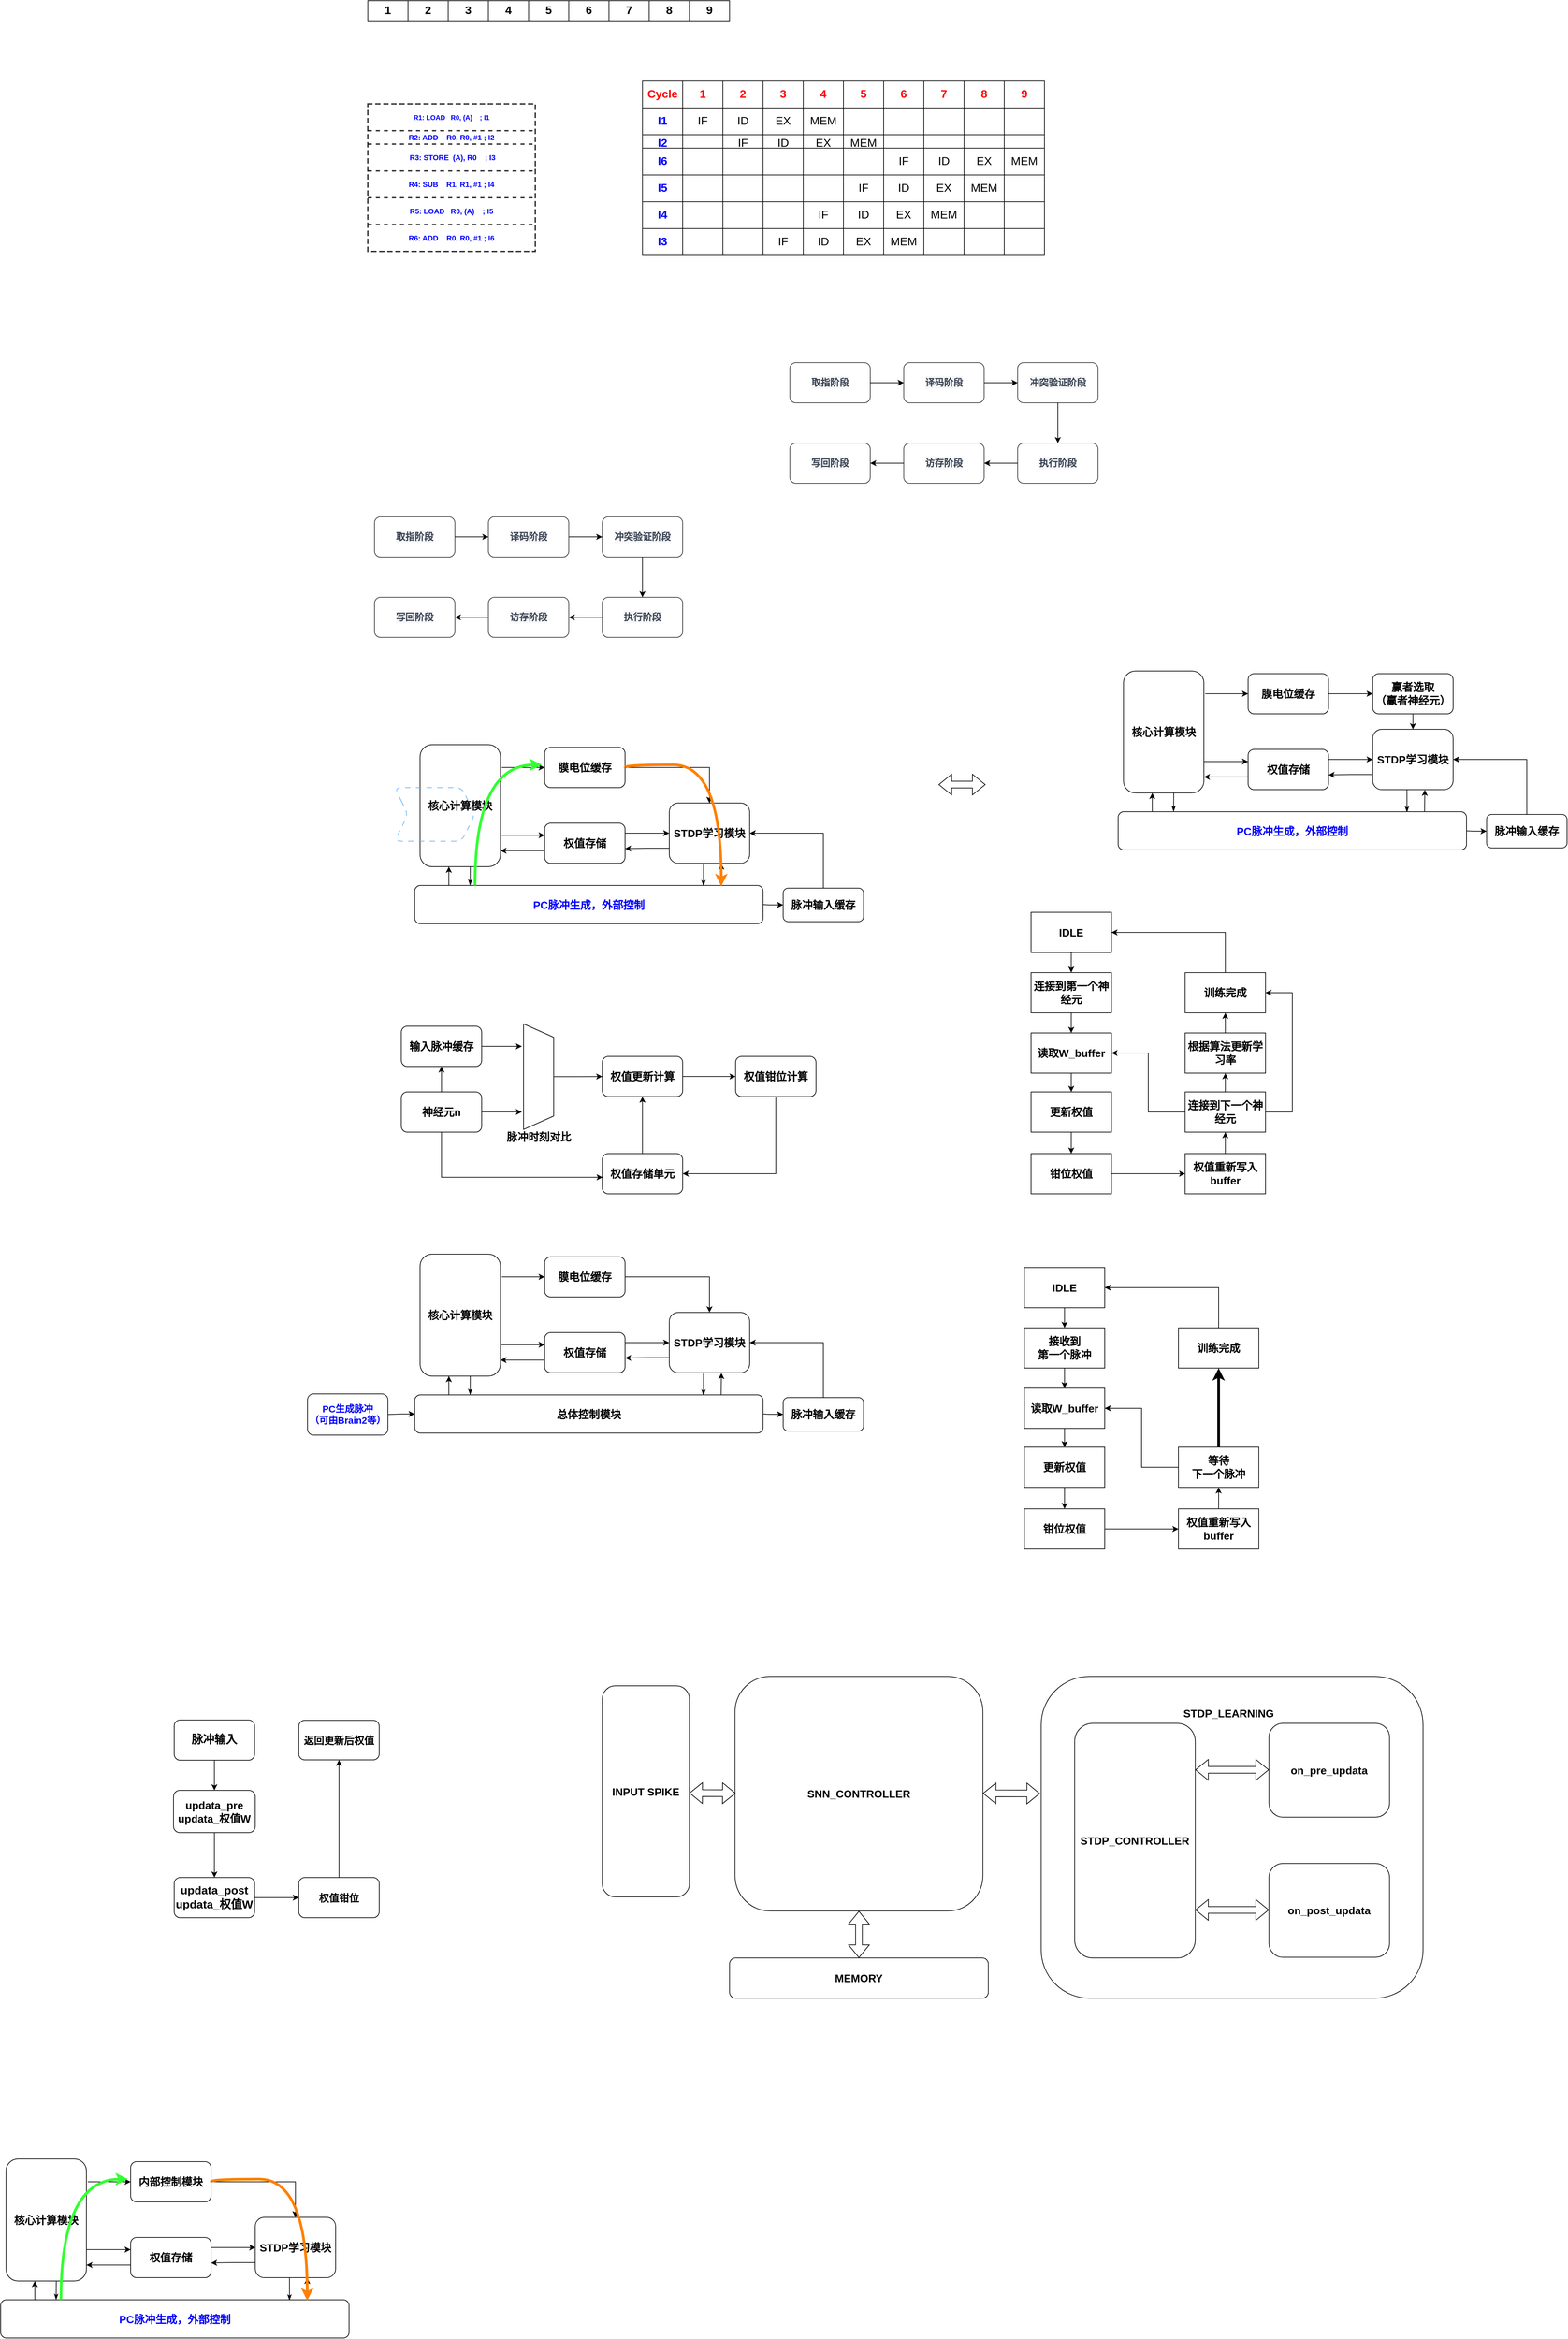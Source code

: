 <mxfile version="21.0.6" type="github"><diagram id="dkaSFtMDAgty7cuVrgsA" name="第 1 页"><mxGraphModel dx="4043" dy="773" grid="1" gridSize="10" guides="1" tooltips="1" connect="1" arrows="1" fold="1" page="1" pageScale="1" pageWidth="827" pageHeight="1169" math="0" shadow="0"><root><mxCell id="0"/><mxCell id="1" parent="0"/><mxCell id="kTVH6579CBkgdP0Tlpt9-84" value="核心计算模块" style="rounded=1;whiteSpace=wrap;html=1;fontSize=16;fontStyle=1" parent="1" vertex="1"><mxGeometry x="-1262" y="1300" width="120" height="182" as="geometry"/></mxCell><mxCell id="60BEPv2QoQoY74sB4UL9-15" value="" style="shape=table;startSize=0;container=1;collapsible=0;childLayout=tableLayout;fontSize=17;fontStyle=1" parent="1" vertex="1"><mxGeometry x="-1340" y="190" width="540" height="30" as="geometry"/></mxCell><mxCell id="60BEPv2QoQoY74sB4UL9-16" value="" style="shape=tableRow;horizontal=0;startSize=0;swimlaneHead=0;swimlaneBody=0;top=0;left=0;bottom=0;right=0;collapsible=0;dropTarget=0;fillColor=none;points=[[0,0.5],[1,0.5]];portConstraint=eastwest;fontSize=17;fontStyle=1" parent="60BEPv2QoQoY74sB4UL9-15" vertex="1"><mxGeometry width="540" height="30" as="geometry"/></mxCell><mxCell id="60BEPv2QoQoY74sB4UL9-17" value="1" style="shape=partialRectangle;html=1;whiteSpace=wrap;connectable=0;overflow=hidden;fillColor=none;top=0;left=0;bottom=0;right=0;pointerEvents=1;fontSize=17;fontStyle=1" parent="60BEPv2QoQoY74sB4UL9-16" vertex="1"><mxGeometry width="60" height="30" as="geometry"><mxRectangle width="60" height="30" as="alternateBounds"/></mxGeometry></mxCell><mxCell id="60BEPv2QoQoY74sB4UL9-18" value="2" style="shape=partialRectangle;html=1;whiteSpace=wrap;connectable=0;overflow=hidden;fillColor=none;top=0;left=0;bottom=0;right=0;pointerEvents=1;fontSize=17;fontStyle=1" parent="60BEPv2QoQoY74sB4UL9-16" vertex="1"><mxGeometry x="60" width="60" height="30" as="geometry"><mxRectangle width="60" height="30" as="alternateBounds"/></mxGeometry></mxCell><mxCell id="60BEPv2QoQoY74sB4UL9-19" value="3" style="shape=partialRectangle;html=1;whiteSpace=wrap;connectable=0;overflow=hidden;fillColor=none;top=0;left=0;bottom=0;right=0;pointerEvents=1;fontSize=17;fontStyle=1" parent="60BEPv2QoQoY74sB4UL9-16" vertex="1"><mxGeometry x="120" width="60" height="30" as="geometry"><mxRectangle width="60" height="30" as="alternateBounds"/></mxGeometry></mxCell><mxCell id="60BEPv2QoQoY74sB4UL9-20" value="4" style="shape=partialRectangle;html=1;whiteSpace=wrap;connectable=0;overflow=hidden;fillColor=none;top=0;left=0;bottom=0;right=0;pointerEvents=1;fontSize=17;fontStyle=1" parent="60BEPv2QoQoY74sB4UL9-16" vertex="1"><mxGeometry x="180" width="60" height="30" as="geometry"><mxRectangle width="60" height="30" as="alternateBounds"/></mxGeometry></mxCell><mxCell id="60BEPv2QoQoY74sB4UL9-21" value="5" style="shape=partialRectangle;html=1;whiteSpace=wrap;connectable=0;overflow=hidden;fillColor=none;top=0;left=0;bottom=0;right=0;pointerEvents=1;fontSize=17;fontStyle=1" parent="60BEPv2QoQoY74sB4UL9-16" vertex="1"><mxGeometry x="240" width="60" height="30" as="geometry"><mxRectangle width="60" height="30" as="alternateBounds"/></mxGeometry></mxCell><mxCell id="60BEPv2QoQoY74sB4UL9-22" value="6" style="shape=partialRectangle;html=1;whiteSpace=wrap;connectable=0;overflow=hidden;fillColor=none;top=0;left=0;bottom=0;right=0;pointerEvents=1;fontSize=17;fontStyle=1" parent="60BEPv2QoQoY74sB4UL9-16" vertex="1"><mxGeometry x="300" width="60" height="30" as="geometry"><mxRectangle width="60" height="30" as="alternateBounds"/></mxGeometry></mxCell><mxCell id="60BEPv2QoQoY74sB4UL9-23" value="7" style="shape=partialRectangle;html=1;whiteSpace=wrap;connectable=0;overflow=hidden;fillColor=none;top=0;left=0;bottom=0;right=0;pointerEvents=1;fontSize=17;fontStyle=1" parent="60BEPv2QoQoY74sB4UL9-16" vertex="1"><mxGeometry x="360" width="60" height="30" as="geometry"><mxRectangle width="60" height="30" as="alternateBounds"/></mxGeometry></mxCell><mxCell id="60BEPv2QoQoY74sB4UL9-24" value="8" style="shape=partialRectangle;html=1;whiteSpace=wrap;connectable=0;overflow=hidden;fillColor=none;top=0;left=0;bottom=0;right=0;pointerEvents=1;fontSize=17;fontStyle=1" parent="60BEPv2QoQoY74sB4UL9-16" vertex="1"><mxGeometry x="420" width="60" height="30" as="geometry"><mxRectangle width="60" height="30" as="alternateBounds"/></mxGeometry></mxCell><mxCell id="60BEPv2QoQoY74sB4UL9-25" value="9" style="shape=partialRectangle;html=1;whiteSpace=wrap;connectable=0;overflow=hidden;fillColor=none;top=0;left=0;bottom=0;right=0;pointerEvents=1;fontSize=17;fontStyle=1" parent="60BEPv2QoQoY74sB4UL9-16" vertex="1"><mxGeometry x="480" width="60" height="30" as="geometry"><mxRectangle width="60" height="30" as="alternateBounds"/></mxGeometry></mxCell><mxCell id="60BEPv2QoQoY74sB4UL9-26" value="" style="shape=table;startSize=0;container=1;collapsible=0;childLayout=tableLayout;fontSize=17;" parent="1" vertex="1"><mxGeometry x="-930" y="310" width="600" height="260" as="geometry"/></mxCell><mxCell id="60BEPv2QoQoY74sB4UL9-27" value="" style="shape=tableRow;horizontal=0;startSize=0;swimlaneHead=0;swimlaneBody=0;top=0;left=0;bottom=0;right=0;collapsible=0;dropTarget=0;fillColor=none;points=[[0,0.5],[1,0.5]];portConstraint=eastwest;fontSize=17;fontStyle=1" parent="60BEPv2QoQoY74sB4UL9-26" vertex="1"><mxGeometry width="600" height="40" as="geometry"/></mxCell><mxCell id="60BEPv2QoQoY74sB4UL9-28" value="Cycle" style="shape=partialRectangle;html=1;whiteSpace=wrap;connectable=0;overflow=hidden;fillColor=none;top=0;left=0;bottom=0;right=0;pointerEvents=1;fontSize=17;fontStyle=1;fontColor=#FF0000;" parent="60BEPv2QoQoY74sB4UL9-27" vertex="1"><mxGeometry width="60" height="40" as="geometry"><mxRectangle width="60" height="40" as="alternateBounds"/></mxGeometry></mxCell><mxCell id="60BEPv2QoQoY74sB4UL9-29" value="&lt;span&gt;1&lt;/span&gt;" style="shape=partialRectangle;html=1;whiteSpace=wrap;connectable=0;overflow=hidden;fillColor=none;top=0;left=0;bottom=0;right=0;pointerEvents=1;fontSize=17;fontStyle=1;fontColor=#FF0000;" parent="60BEPv2QoQoY74sB4UL9-27" vertex="1"><mxGeometry x="60" width="60" height="40" as="geometry"><mxRectangle width="60" height="40" as="alternateBounds"/></mxGeometry></mxCell><mxCell id="60BEPv2QoQoY74sB4UL9-30" value="&lt;span&gt;2&lt;/span&gt;" style="shape=partialRectangle;html=1;whiteSpace=wrap;connectable=0;overflow=hidden;fillColor=none;top=0;left=0;bottom=0;right=0;pointerEvents=1;fontSize=17;fontStyle=1;fontColor=#FF0000;" parent="60BEPv2QoQoY74sB4UL9-27" vertex="1"><mxGeometry x="120" width="60" height="40" as="geometry"><mxRectangle width="60" height="40" as="alternateBounds"/></mxGeometry></mxCell><mxCell id="60BEPv2QoQoY74sB4UL9-31" value="&lt;span&gt;3&lt;/span&gt;" style="shape=partialRectangle;html=1;whiteSpace=wrap;connectable=0;overflow=hidden;fillColor=none;top=0;left=0;bottom=0;right=0;pointerEvents=1;fontSize=17;fontStyle=1;fontColor=#FF0000;" parent="60BEPv2QoQoY74sB4UL9-27" vertex="1"><mxGeometry x="180" width="60" height="40" as="geometry"><mxRectangle width="60" height="40" as="alternateBounds"/></mxGeometry></mxCell><mxCell id="60BEPv2QoQoY74sB4UL9-32" value="4" style="shape=partialRectangle;html=1;whiteSpace=wrap;connectable=0;overflow=hidden;fillColor=none;top=0;left=0;bottom=0;right=0;pointerEvents=1;fontSize=17;fontStyle=1;fontColor=#FF0000;" parent="60BEPv2QoQoY74sB4UL9-27" vertex="1"><mxGeometry x="240" width="60" height="40" as="geometry"><mxRectangle width="60" height="40" as="alternateBounds"/></mxGeometry></mxCell><mxCell id="60BEPv2QoQoY74sB4UL9-33" value="5" style="shape=partialRectangle;html=1;whiteSpace=wrap;connectable=0;overflow=hidden;fillColor=none;top=0;left=0;bottom=0;right=0;pointerEvents=1;fontSize=17;fontStyle=1;fontColor=#FF0000;" parent="60BEPv2QoQoY74sB4UL9-27" vertex="1"><mxGeometry x="300" width="60" height="40" as="geometry"><mxRectangle width="60" height="40" as="alternateBounds"/></mxGeometry></mxCell><mxCell id="60BEPv2QoQoY74sB4UL9-34" value="6" style="shape=partialRectangle;html=1;whiteSpace=wrap;connectable=0;overflow=hidden;fillColor=none;top=0;left=0;bottom=0;right=0;pointerEvents=1;fontSize=17;fontStyle=1;fontColor=#FF0000;" parent="60BEPv2QoQoY74sB4UL9-27" vertex="1"><mxGeometry x="360" width="60" height="40" as="geometry"><mxRectangle width="60" height="40" as="alternateBounds"/></mxGeometry></mxCell><mxCell id="60BEPv2QoQoY74sB4UL9-35" value="7" style="shape=partialRectangle;html=1;whiteSpace=wrap;connectable=0;overflow=hidden;fillColor=none;top=0;left=0;bottom=0;right=0;pointerEvents=1;fontSize=17;fontStyle=1;fontColor=#FF0000;" parent="60BEPv2QoQoY74sB4UL9-27" vertex="1"><mxGeometry x="420" width="60" height="40" as="geometry"><mxRectangle width="60" height="40" as="alternateBounds"/></mxGeometry></mxCell><mxCell id="60BEPv2QoQoY74sB4UL9-36" value="8" style="shape=partialRectangle;html=1;whiteSpace=wrap;connectable=0;overflow=hidden;fillColor=none;top=0;left=0;bottom=0;right=0;pointerEvents=1;fontSize=17;fontStyle=1;fontColor=#FF0000;" parent="60BEPv2QoQoY74sB4UL9-27" vertex="1"><mxGeometry x="480" width="60" height="40" as="geometry"><mxRectangle width="60" height="40" as="alternateBounds"/></mxGeometry></mxCell><mxCell id="60BEPv2QoQoY74sB4UL9-37" value="9" style="shape=partialRectangle;html=1;whiteSpace=wrap;connectable=0;overflow=hidden;fillColor=none;top=0;left=0;bottom=0;right=0;pointerEvents=1;fontSize=17;fontStyle=1;fontColor=#FF0000;" parent="60BEPv2QoQoY74sB4UL9-27" vertex="1"><mxGeometry x="540" width="60" height="40" as="geometry"><mxRectangle width="60" height="40" as="alternateBounds"/></mxGeometry></mxCell><mxCell id="60BEPv2QoQoY74sB4UL9-38" value="" style="shape=tableRow;horizontal=0;startSize=0;swimlaneHead=0;swimlaneBody=0;top=0;left=0;bottom=0;right=0;collapsible=0;dropTarget=0;fillColor=none;points=[[0,0.5],[1,0.5]];portConstraint=eastwest;fontSize=17;" parent="60BEPv2QoQoY74sB4UL9-26" vertex="1"><mxGeometry y="40" width="600" height="40" as="geometry"/></mxCell><mxCell id="60BEPv2QoQoY74sB4UL9-39" value="I1" style="shape=partialRectangle;html=1;whiteSpace=wrap;connectable=0;overflow=hidden;fillColor=none;top=0;left=0;bottom=0;right=0;pointerEvents=1;fontSize=17;fontStyle=1;fontColor=#0000FF;" parent="60BEPv2QoQoY74sB4UL9-38" vertex="1"><mxGeometry width="60" height="40" as="geometry"><mxRectangle width="60" height="40" as="alternateBounds"/></mxGeometry></mxCell><mxCell id="60BEPv2QoQoY74sB4UL9-40" value="IF" style="shape=partialRectangle;html=1;whiteSpace=wrap;connectable=0;overflow=hidden;fillColor=none;top=0;left=0;bottom=0;right=0;pointerEvents=1;fontSize=17;dashed=1;strokeWidth=2;opacity=0;" parent="60BEPv2QoQoY74sB4UL9-38" vertex="1"><mxGeometry x="60" width="60" height="40" as="geometry"><mxRectangle width="60" height="40" as="alternateBounds"/></mxGeometry></mxCell><mxCell id="60BEPv2QoQoY74sB4UL9-41" value="ID" style="shape=partialRectangle;html=1;whiteSpace=wrap;connectable=0;overflow=hidden;fillColor=none;top=0;left=0;bottom=0;right=0;pointerEvents=1;fontSize=17;dashed=1;strokeWidth=2;opacity=0;" parent="60BEPv2QoQoY74sB4UL9-38" vertex="1"><mxGeometry x="120" width="60" height="40" as="geometry"><mxRectangle width="60" height="40" as="alternateBounds"/></mxGeometry></mxCell><mxCell id="60BEPv2QoQoY74sB4UL9-42" value="EX" style="shape=partialRectangle;html=1;whiteSpace=wrap;connectable=0;overflow=hidden;fillColor=none;top=0;left=0;bottom=0;right=0;pointerEvents=1;fontSize=17;dashed=1;strokeWidth=2;opacity=0;" parent="60BEPv2QoQoY74sB4UL9-38" vertex="1"><mxGeometry x="180" width="60" height="40" as="geometry"><mxRectangle width="60" height="40" as="alternateBounds"/></mxGeometry></mxCell><mxCell id="60BEPv2QoQoY74sB4UL9-43" value="MEM" style="shape=partialRectangle;html=1;whiteSpace=wrap;connectable=0;overflow=hidden;fillColor=none;top=0;left=0;bottom=0;right=0;pointerEvents=1;fontSize=17;dashed=1;strokeWidth=2;opacity=0;" parent="60BEPv2QoQoY74sB4UL9-38" vertex="1"><mxGeometry x="240" width="60" height="40" as="geometry"><mxRectangle width="60" height="40" as="alternateBounds"/></mxGeometry></mxCell><mxCell id="60BEPv2QoQoY74sB4UL9-44" value="" style="shape=partialRectangle;html=1;whiteSpace=wrap;connectable=0;overflow=hidden;fillColor=none;top=0;left=0;bottom=0;right=0;pointerEvents=1;fontSize=17;dashed=1;strokeWidth=2;opacity=0;" parent="60BEPv2QoQoY74sB4UL9-38" vertex="1"><mxGeometry x="300" width="60" height="40" as="geometry"><mxRectangle width="60" height="40" as="alternateBounds"/></mxGeometry></mxCell><mxCell id="60BEPv2QoQoY74sB4UL9-45" value="" style="shape=partialRectangle;html=1;whiteSpace=wrap;connectable=0;overflow=hidden;fillColor=none;top=0;left=0;bottom=0;right=0;pointerEvents=1;fontSize=17;dashed=1;strokeWidth=2;opacity=0;" parent="60BEPv2QoQoY74sB4UL9-38" vertex="1"><mxGeometry x="360" width="60" height="40" as="geometry"><mxRectangle width="60" height="40" as="alternateBounds"/></mxGeometry></mxCell><mxCell id="60BEPv2QoQoY74sB4UL9-46" value="" style="shape=partialRectangle;html=1;whiteSpace=wrap;connectable=0;overflow=hidden;fillColor=none;top=0;left=0;bottom=0;right=0;pointerEvents=1;fontSize=17;dashed=1;strokeWidth=2;opacity=0;" parent="60BEPv2QoQoY74sB4UL9-38" vertex="1"><mxGeometry x="420" width="60" height="40" as="geometry"><mxRectangle width="60" height="40" as="alternateBounds"/></mxGeometry></mxCell><mxCell id="60BEPv2QoQoY74sB4UL9-47" value="" style="shape=partialRectangle;html=1;whiteSpace=wrap;connectable=0;overflow=hidden;fillColor=none;top=0;left=0;bottom=0;right=0;pointerEvents=1;fontSize=17;dashed=1;strokeWidth=2;opacity=0;" parent="60BEPv2QoQoY74sB4UL9-38" vertex="1"><mxGeometry x="480" width="60" height="40" as="geometry"><mxRectangle width="60" height="40" as="alternateBounds"/></mxGeometry></mxCell><mxCell id="60BEPv2QoQoY74sB4UL9-48" value="" style="shape=partialRectangle;html=1;whiteSpace=wrap;connectable=0;overflow=hidden;fillColor=none;top=0;left=0;bottom=0;right=0;pointerEvents=1;fontSize=17;dashed=1;strokeWidth=2;opacity=0;" parent="60BEPv2QoQoY74sB4UL9-38" vertex="1"><mxGeometry x="540" width="60" height="40" as="geometry"><mxRectangle width="60" height="40" as="alternateBounds"/></mxGeometry></mxCell><mxCell id="60BEPv2QoQoY74sB4UL9-49" value="" style="shape=tableRow;horizontal=0;startSize=0;swimlaneHead=0;swimlaneBody=0;top=0;left=0;bottom=0;right=0;collapsible=0;dropTarget=0;fillColor=none;points=[[0,0.5],[1,0.5]];portConstraint=eastwest;fontSize=17;" parent="60BEPv2QoQoY74sB4UL9-26" vertex="1"><mxGeometry y="80" width="600" height="20" as="geometry"/></mxCell><mxCell id="60BEPv2QoQoY74sB4UL9-50" value="I2" style="shape=partialRectangle;html=1;whiteSpace=wrap;connectable=0;overflow=hidden;fillColor=none;top=0;left=0;bottom=0;right=0;pointerEvents=1;fontSize=17;fontStyle=1;fontColor=#0000FF;" parent="60BEPv2QoQoY74sB4UL9-49" vertex="1"><mxGeometry width="60" height="20" as="geometry"><mxRectangle width="60" height="20" as="alternateBounds"/></mxGeometry></mxCell><mxCell id="60BEPv2QoQoY74sB4UL9-51" value="" style="shape=partialRectangle;html=1;whiteSpace=wrap;connectable=0;overflow=hidden;fillColor=none;top=0;left=0;bottom=0;right=0;pointerEvents=1;fontSize=17;dashed=1;strokeWidth=2;opacity=0;" parent="60BEPv2QoQoY74sB4UL9-49" vertex="1"><mxGeometry x="60" width="60" height="20" as="geometry"><mxRectangle width="60" height="20" as="alternateBounds"/></mxGeometry></mxCell><mxCell id="60BEPv2QoQoY74sB4UL9-52" value="IF" style="shape=partialRectangle;html=1;whiteSpace=wrap;connectable=0;overflow=hidden;fillColor=none;top=0;left=0;bottom=0;right=0;pointerEvents=1;fontSize=17;dashed=1;strokeWidth=2;opacity=0;" parent="60BEPv2QoQoY74sB4UL9-49" vertex="1"><mxGeometry x="120" width="60" height="20" as="geometry"><mxRectangle width="60" height="20" as="alternateBounds"/></mxGeometry></mxCell><mxCell id="60BEPv2QoQoY74sB4UL9-53" value="ID" style="shape=partialRectangle;html=1;whiteSpace=wrap;connectable=0;overflow=hidden;fillColor=none;top=0;left=0;bottom=0;right=0;pointerEvents=1;fontSize=17;dashed=1;strokeWidth=2;opacity=0;" parent="60BEPv2QoQoY74sB4UL9-49" vertex="1"><mxGeometry x="180" width="60" height="20" as="geometry"><mxRectangle width="60" height="20" as="alternateBounds"/></mxGeometry></mxCell><mxCell id="60BEPv2QoQoY74sB4UL9-54" value="EX" style="shape=partialRectangle;html=1;whiteSpace=wrap;connectable=0;overflow=hidden;fillColor=none;top=0;left=0;bottom=0;right=0;pointerEvents=1;fontSize=17;dashed=1;strokeWidth=2;opacity=0;" parent="60BEPv2QoQoY74sB4UL9-49" vertex="1"><mxGeometry x="240" width="60" height="20" as="geometry"><mxRectangle width="60" height="20" as="alternateBounds"/></mxGeometry></mxCell><mxCell id="60BEPv2QoQoY74sB4UL9-55" value="MEM" style="shape=partialRectangle;html=1;whiteSpace=wrap;connectable=0;overflow=hidden;fillColor=none;top=0;left=0;bottom=0;right=0;pointerEvents=1;fontSize=17;dashed=1;strokeWidth=2;opacity=0;" parent="60BEPv2QoQoY74sB4UL9-49" vertex="1"><mxGeometry x="300" width="60" height="20" as="geometry"><mxRectangle width="60" height="20" as="alternateBounds"/></mxGeometry></mxCell><mxCell id="60BEPv2QoQoY74sB4UL9-56" value="" style="shape=partialRectangle;html=1;whiteSpace=wrap;connectable=0;overflow=hidden;fillColor=none;top=0;left=0;bottom=0;right=0;pointerEvents=1;fontSize=17;dashed=1;strokeWidth=2;opacity=0;" parent="60BEPv2QoQoY74sB4UL9-49" vertex="1"><mxGeometry x="360" width="60" height="20" as="geometry"><mxRectangle width="60" height="20" as="alternateBounds"/></mxGeometry></mxCell><mxCell id="60BEPv2QoQoY74sB4UL9-57" value="" style="shape=partialRectangle;html=1;whiteSpace=wrap;connectable=0;overflow=hidden;fillColor=none;top=0;left=0;bottom=0;right=0;pointerEvents=1;fontSize=17;dashed=1;strokeWidth=2;opacity=0;" parent="60BEPv2QoQoY74sB4UL9-49" vertex="1"><mxGeometry x="420" width="60" height="20" as="geometry"><mxRectangle width="60" height="20" as="alternateBounds"/></mxGeometry></mxCell><mxCell id="60BEPv2QoQoY74sB4UL9-58" value="" style="shape=partialRectangle;html=1;whiteSpace=wrap;connectable=0;overflow=hidden;fillColor=none;top=0;left=0;bottom=0;right=0;pointerEvents=1;fontSize=17;dashed=1;strokeWidth=2;opacity=0;" parent="60BEPv2QoQoY74sB4UL9-49" vertex="1"><mxGeometry x="480" width="60" height="20" as="geometry"><mxRectangle width="60" height="20" as="alternateBounds"/></mxGeometry></mxCell><mxCell id="60BEPv2QoQoY74sB4UL9-59" value="" style="shape=partialRectangle;html=1;whiteSpace=wrap;connectable=0;overflow=hidden;fillColor=none;top=0;left=0;bottom=0;right=0;pointerEvents=1;fontSize=17;dashed=1;strokeWidth=2;opacity=0;" parent="60BEPv2QoQoY74sB4UL9-49" vertex="1"><mxGeometry x="540" width="60" height="20" as="geometry"><mxRectangle width="60" height="20" as="alternateBounds"/></mxGeometry></mxCell><mxCell id="60BEPv2QoQoY74sB4UL9-82" value="" style="shape=tableRow;horizontal=0;startSize=0;swimlaneHead=0;swimlaneBody=0;top=0;left=0;bottom=0;right=0;collapsible=0;dropTarget=0;fillColor=none;points=[[0,0.5],[1,0.5]];portConstraint=eastwest;fontSize=17;" parent="60BEPv2QoQoY74sB4UL9-26" vertex="1"><mxGeometry y="100" width="600" height="40" as="geometry"/></mxCell><mxCell id="60BEPv2QoQoY74sB4UL9-83" value="I6" style="shape=partialRectangle;html=1;whiteSpace=wrap;connectable=0;overflow=hidden;fillColor=none;top=0;left=0;bottom=0;right=0;pointerEvents=1;fontSize=17;fontStyle=1;fontColor=#0000FF;" parent="60BEPv2QoQoY74sB4UL9-82" vertex="1"><mxGeometry width="60" height="40" as="geometry"><mxRectangle width="60" height="40" as="alternateBounds"/></mxGeometry></mxCell><mxCell id="60BEPv2QoQoY74sB4UL9-84" value="" style="shape=partialRectangle;html=1;whiteSpace=wrap;connectable=0;overflow=hidden;fillColor=none;top=0;left=0;bottom=0;right=0;pointerEvents=1;fontSize=17;dashed=1;strokeWidth=2;opacity=0;" parent="60BEPv2QoQoY74sB4UL9-82" vertex="1"><mxGeometry x="60" width="60" height="40" as="geometry"><mxRectangle width="60" height="40" as="alternateBounds"/></mxGeometry></mxCell><mxCell id="60BEPv2QoQoY74sB4UL9-85" value="" style="shape=partialRectangle;html=1;whiteSpace=wrap;connectable=0;overflow=hidden;fillColor=none;top=0;left=0;bottom=0;right=0;pointerEvents=1;fontSize=17;dashed=1;strokeWidth=2;opacity=0;" parent="60BEPv2QoQoY74sB4UL9-82" vertex="1"><mxGeometry x="120" width="60" height="40" as="geometry"><mxRectangle width="60" height="40" as="alternateBounds"/></mxGeometry></mxCell><mxCell id="60BEPv2QoQoY74sB4UL9-86" value="" style="shape=partialRectangle;html=1;whiteSpace=wrap;connectable=0;overflow=hidden;fillColor=none;top=0;left=0;bottom=0;right=0;pointerEvents=1;fontSize=17;dashed=1;strokeWidth=2;opacity=0;" parent="60BEPv2QoQoY74sB4UL9-82" vertex="1"><mxGeometry x="180" width="60" height="40" as="geometry"><mxRectangle width="60" height="40" as="alternateBounds"/></mxGeometry></mxCell><mxCell id="60BEPv2QoQoY74sB4UL9-87" value="" style="shape=partialRectangle;html=1;whiteSpace=wrap;connectable=0;overflow=hidden;fillColor=none;top=0;left=0;bottom=0;right=0;pointerEvents=1;fontSize=17;dashed=1;strokeWidth=2;opacity=0;" parent="60BEPv2QoQoY74sB4UL9-82" vertex="1"><mxGeometry x="240" width="60" height="40" as="geometry"><mxRectangle width="60" height="40" as="alternateBounds"/></mxGeometry></mxCell><mxCell id="60BEPv2QoQoY74sB4UL9-88" value="" style="shape=partialRectangle;html=1;whiteSpace=wrap;connectable=0;overflow=hidden;fillColor=none;top=0;left=0;bottom=0;right=0;pointerEvents=1;fontSize=17;dashed=1;strokeWidth=2;opacity=0;" parent="60BEPv2QoQoY74sB4UL9-82" vertex="1"><mxGeometry x="300" width="60" height="40" as="geometry"><mxRectangle width="60" height="40" as="alternateBounds"/></mxGeometry></mxCell><mxCell id="60BEPv2QoQoY74sB4UL9-89" value="IF" style="shape=partialRectangle;html=1;whiteSpace=wrap;connectable=0;overflow=hidden;fillColor=none;top=0;left=0;bottom=0;right=0;pointerEvents=1;fontSize=17;dashed=1;strokeWidth=2;opacity=0;" parent="60BEPv2QoQoY74sB4UL9-82" vertex="1"><mxGeometry x="360" width="60" height="40" as="geometry"><mxRectangle width="60" height="40" as="alternateBounds"/></mxGeometry></mxCell><mxCell id="60BEPv2QoQoY74sB4UL9-90" value="ID" style="shape=partialRectangle;html=1;whiteSpace=wrap;connectable=0;overflow=hidden;fillColor=none;top=0;left=0;bottom=0;right=0;pointerEvents=1;fontSize=17;dashed=1;strokeWidth=2;opacity=0;" parent="60BEPv2QoQoY74sB4UL9-82" vertex="1"><mxGeometry x="420" width="60" height="40" as="geometry"><mxRectangle width="60" height="40" as="alternateBounds"/></mxGeometry></mxCell><mxCell id="60BEPv2QoQoY74sB4UL9-91" value="EX" style="shape=partialRectangle;html=1;whiteSpace=wrap;connectable=0;overflow=hidden;fillColor=none;top=0;left=0;bottom=0;right=0;pointerEvents=1;fontSize=17;dashed=1;strokeWidth=2;opacity=0;" parent="60BEPv2QoQoY74sB4UL9-82" vertex="1"><mxGeometry x="480" width="60" height="40" as="geometry"><mxRectangle width="60" height="40" as="alternateBounds"/></mxGeometry></mxCell><mxCell id="60BEPv2QoQoY74sB4UL9-92" value="MEM" style="shape=partialRectangle;html=1;whiteSpace=wrap;connectable=0;overflow=hidden;fillColor=none;top=0;left=0;bottom=0;right=0;pointerEvents=1;fontSize=17;dashed=1;strokeWidth=2;opacity=0;" parent="60BEPv2QoQoY74sB4UL9-82" vertex="1"><mxGeometry x="540" width="60" height="40" as="geometry"><mxRectangle width="60" height="40" as="alternateBounds"/></mxGeometry></mxCell><mxCell id="60BEPv2QoQoY74sB4UL9-93" style="shape=tableRow;horizontal=0;startSize=0;swimlaneHead=0;swimlaneBody=0;top=0;left=0;bottom=0;right=0;collapsible=0;dropTarget=0;fillColor=none;points=[[0,0.5],[1,0.5]];portConstraint=eastwest;fontSize=17;" parent="60BEPv2QoQoY74sB4UL9-26" vertex="1"><mxGeometry y="140" width="600" height="40" as="geometry"/></mxCell><mxCell id="60BEPv2QoQoY74sB4UL9-94" value="I5" style="shape=partialRectangle;html=1;whiteSpace=wrap;connectable=0;overflow=hidden;fillColor=none;top=0;left=0;bottom=0;right=0;pointerEvents=1;fontSize=17;fontStyle=1;fontColor=#0000FF;" parent="60BEPv2QoQoY74sB4UL9-93" vertex="1"><mxGeometry width="60" height="40" as="geometry"><mxRectangle width="60" height="40" as="alternateBounds"/></mxGeometry></mxCell><mxCell id="60BEPv2QoQoY74sB4UL9-95" style="shape=partialRectangle;html=1;whiteSpace=wrap;connectable=0;overflow=hidden;fillColor=none;top=0;left=0;bottom=0;right=0;pointerEvents=1;fontSize=17;dashed=1;strokeWidth=2;opacity=0;" parent="60BEPv2QoQoY74sB4UL9-93" vertex="1"><mxGeometry x="60" width="60" height="40" as="geometry"><mxRectangle width="60" height="40" as="alternateBounds"/></mxGeometry></mxCell><mxCell id="60BEPv2QoQoY74sB4UL9-96" style="shape=partialRectangle;html=1;whiteSpace=wrap;connectable=0;overflow=hidden;fillColor=none;top=0;left=0;bottom=0;right=0;pointerEvents=1;fontSize=17;dashed=1;strokeWidth=2;opacity=0;" parent="60BEPv2QoQoY74sB4UL9-93" vertex="1"><mxGeometry x="120" width="60" height="40" as="geometry"><mxRectangle width="60" height="40" as="alternateBounds"/></mxGeometry></mxCell><mxCell id="60BEPv2QoQoY74sB4UL9-97" style="shape=partialRectangle;html=1;whiteSpace=wrap;connectable=0;overflow=hidden;fillColor=none;top=0;left=0;bottom=0;right=0;pointerEvents=1;fontSize=17;dashed=1;strokeWidth=2;opacity=0;" parent="60BEPv2QoQoY74sB4UL9-93" vertex="1"><mxGeometry x="180" width="60" height="40" as="geometry"><mxRectangle width="60" height="40" as="alternateBounds"/></mxGeometry></mxCell><mxCell id="60BEPv2QoQoY74sB4UL9-98" style="shape=partialRectangle;html=1;whiteSpace=wrap;connectable=0;overflow=hidden;fillColor=none;top=0;left=0;bottom=0;right=0;pointerEvents=1;fontSize=17;dashed=1;strokeWidth=2;opacity=0;" parent="60BEPv2QoQoY74sB4UL9-93" vertex="1"><mxGeometry x="240" width="60" height="40" as="geometry"><mxRectangle width="60" height="40" as="alternateBounds"/></mxGeometry></mxCell><mxCell id="60BEPv2QoQoY74sB4UL9-99" value="IF" style="shape=partialRectangle;html=1;whiteSpace=wrap;connectable=0;overflow=hidden;fillColor=none;top=0;left=0;bottom=0;right=0;pointerEvents=1;fontSize=17;dashed=1;strokeWidth=2;opacity=0;" parent="60BEPv2QoQoY74sB4UL9-93" vertex="1"><mxGeometry x="300" width="60" height="40" as="geometry"><mxRectangle width="60" height="40" as="alternateBounds"/></mxGeometry></mxCell><mxCell id="60BEPv2QoQoY74sB4UL9-100" value="ID" style="shape=partialRectangle;html=1;whiteSpace=wrap;connectable=0;overflow=hidden;fillColor=none;top=0;left=0;bottom=0;right=0;pointerEvents=1;fontSize=17;dashed=1;strokeWidth=2;opacity=0;" parent="60BEPv2QoQoY74sB4UL9-93" vertex="1"><mxGeometry x="360" width="60" height="40" as="geometry"><mxRectangle width="60" height="40" as="alternateBounds"/></mxGeometry></mxCell><mxCell id="60BEPv2QoQoY74sB4UL9-101" value="EX" style="shape=partialRectangle;html=1;whiteSpace=wrap;connectable=0;overflow=hidden;fillColor=none;top=0;left=0;bottom=0;right=0;pointerEvents=1;fontSize=17;dashed=1;strokeWidth=2;opacity=0;" parent="60BEPv2QoQoY74sB4UL9-93" vertex="1"><mxGeometry x="420" width="60" height="40" as="geometry"><mxRectangle width="60" height="40" as="alternateBounds"/></mxGeometry></mxCell><mxCell id="60BEPv2QoQoY74sB4UL9-102" value="MEM" style="shape=partialRectangle;html=1;whiteSpace=wrap;connectable=0;overflow=hidden;fillColor=none;top=0;left=0;bottom=0;right=0;pointerEvents=1;fontSize=17;dashed=1;strokeWidth=2;opacity=0;" parent="60BEPv2QoQoY74sB4UL9-93" vertex="1"><mxGeometry x="480" width="60" height="40" as="geometry"><mxRectangle width="60" height="40" as="alternateBounds"/></mxGeometry></mxCell><mxCell id="60BEPv2QoQoY74sB4UL9-103" style="shape=partialRectangle;html=1;whiteSpace=wrap;connectable=0;overflow=hidden;fillColor=none;top=0;left=0;bottom=0;right=0;pointerEvents=1;fontSize=17;dashed=1;strokeWidth=2;opacity=0;" parent="60BEPv2QoQoY74sB4UL9-93" vertex="1"><mxGeometry x="540" width="60" height="40" as="geometry"><mxRectangle width="60" height="40" as="alternateBounds"/></mxGeometry></mxCell><mxCell id="60BEPv2QoQoY74sB4UL9-71" value="" style="shape=tableRow;horizontal=0;startSize=0;swimlaneHead=0;swimlaneBody=0;top=0;left=0;bottom=0;right=0;collapsible=0;dropTarget=0;fillColor=none;points=[[0,0.5],[1,0.5]];portConstraint=eastwest;fontSize=17;" parent="60BEPv2QoQoY74sB4UL9-26" vertex="1"><mxGeometry y="180" width="600" height="40" as="geometry"/></mxCell><mxCell id="60BEPv2QoQoY74sB4UL9-72" value="I4" style="shape=partialRectangle;html=1;whiteSpace=wrap;connectable=0;overflow=hidden;fillColor=none;top=0;left=0;bottom=0;right=0;pointerEvents=1;fontSize=17;fontStyle=1;fontColor=#0000FF;" parent="60BEPv2QoQoY74sB4UL9-71" vertex="1"><mxGeometry width="60" height="40" as="geometry"><mxRectangle width="60" height="40" as="alternateBounds"/></mxGeometry></mxCell><mxCell id="60BEPv2QoQoY74sB4UL9-73" value="" style="shape=partialRectangle;html=1;whiteSpace=wrap;connectable=0;overflow=hidden;fillColor=none;top=0;left=0;bottom=0;right=0;pointerEvents=1;fontSize=17;dashed=1;strokeWidth=2;opacity=0;" parent="60BEPv2QoQoY74sB4UL9-71" vertex="1"><mxGeometry x="60" width="60" height="40" as="geometry"><mxRectangle width="60" height="40" as="alternateBounds"/></mxGeometry></mxCell><mxCell id="60BEPv2QoQoY74sB4UL9-74" value="" style="shape=partialRectangle;html=1;whiteSpace=wrap;connectable=0;overflow=hidden;fillColor=none;top=0;left=0;bottom=0;right=0;pointerEvents=1;fontSize=17;dashed=1;strokeWidth=2;opacity=0;" parent="60BEPv2QoQoY74sB4UL9-71" vertex="1"><mxGeometry x="120" width="60" height="40" as="geometry"><mxRectangle width="60" height="40" as="alternateBounds"/></mxGeometry></mxCell><mxCell id="60BEPv2QoQoY74sB4UL9-75" value="" style="shape=partialRectangle;html=1;whiteSpace=wrap;connectable=0;overflow=hidden;fillColor=none;top=0;left=0;bottom=0;right=0;pointerEvents=1;fontSize=17;dashed=1;strokeWidth=2;opacity=0;" parent="60BEPv2QoQoY74sB4UL9-71" vertex="1"><mxGeometry x="180" width="60" height="40" as="geometry"><mxRectangle width="60" height="40" as="alternateBounds"/></mxGeometry></mxCell><mxCell id="60BEPv2QoQoY74sB4UL9-76" value="IF" style="shape=partialRectangle;html=1;whiteSpace=wrap;connectable=0;overflow=hidden;fillColor=none;top=0;left=0;bottom=0;right=0;pointerEvents=1;fontSize=17;dashed=1;strokeWidth=2;opacity=0;" parent="60BEPv2QoQoY74sB4UL9-71" vertex="1"><mxGeometry x="240" width="60" height="40" as="geometry"><mxRectangle width="60" height="40" as="alternateBounds"/></mxGeometry></mxCell><mxCell id="60BEPv2QoQoY74sB4UL9-77" value="ID" style="shape=partialRectangle;html=1;whiteSpace=wrap;connectable=0;overflow=hidden;fillColor=none;top=0;left=0;bottom=0;right=0;pointerEvents=1;fontSize=17;dashed=1;strokeWidth=2;opacity=0;" parent="60BEPv2QoQoY74sB4UL9-71" vertex="1"><mxGeometry x="300" width="60" height="40" as="geometry"><mxRectangle width="60" height="40" as="alternateBounds"/></mxGeometry></mxCell><mxCell id="60BEPv2QoQoY74sB4UL9-78" value="EX" style="shape=partialRectangle;html=1;whiteSpace=wrap;connectable=0;overflow=hidden;fillColor=none;top=0;left=0;bottom=0;right=0;pointerEvents=1;fontSize=17;dashed=1;strokeWidth=2;opacity=0;" parent="60BEPv2QoQoY74sB4UL9-71" vertex="1"><mxGeometry x="360" width="60" height="40" as="geometry"><mxRectangle width="60" height="40" as="alternateBounds"/></mxGeometry></mxCell><mxCell id="60BEPv2QoQoY74sB4UL9-79" value="MEM" style="shape=partialRectangle;html=1;whiteSpace=wrap;connectable=0;overflow=hidden;fillColor=none;top=0;left=0;bottom=0;right=0;pointerEvents=1;fontSize=17;dashed=1;strokeWidth=2;opacity=0;" parent="60BEPv2QoQoY74sB4UL9-71" vertex="1"><mxGeometry x="420" width="60" height="40" as="geometry"><mxRectangle width="60" height="40" as="alternateBounds"/></mxGeometry></mxCell><mxCell id="60BEPv2QoQoY74sB4UL9-80" value="" style="shape=partialRectangle;html=1;whiteSpace=wrap;connectable=0;overflow=hidden;fillColor=none;top=0;left=0;bottom=0;right=0;pointerEvents=1;fontSize=17;dashed=1;strokeWidth=2;opacity=0;" parent="60BEPv2QoQoY74sB4UL9-71" vertex="1"><mxGeometry x="480" width="60" height="40" as="geometry"><mxRectangle width="60" height="40" as="alternateBounds"/></mxGeometry></mxCell><mxCell id="60BEPv2QoQoY74sB4UL9-81" value="" style="shape=partialRectangle;html=1;whiteSpace=wrap;connectable=0;overflow=hidden;fillColor=none;top=0;left=0;bottom=0;right=0;pointerEvents=1;fontSize=17;dashed=1;strokeWidth=2;opacity=0;" parent="60BEPv2QoQoY74sB4UL9-71" vertex="1"><mxGeometry x="540" width="60" height="40" as="geometry"><mxRectangle width="60" height="40" as="alternateBounds"/></mxGeometry></mxCell><mxCell id="60BEPv2QoQoY74sB4UL9-60" value="" style="shape=tableRow;horizontal=0;startSize=0;swimlaneHead=0;swimlaneBody=0;top=0;left=0;bottom=0;right=0;collapsible=0;dropTarget=0;fillColor=none;points=[[0,0.5],[1,0.5]];portConstraint=eastwest;fontSize=17;" parent="60BEPv2QoQoY74sB4UL9-26" vertex="1"><mxGeometry y="220" width="600" height="40" as="geometry"/></mxCell><mxCell id="60BEPv2QoQoY74sB4UL9-61" value="I3" style="shape=partialRectangle;html=1;whiteSpace=wrap;connectable=0;overflow=hidden;fillColor=none;top=0;left=0;bottom=0;right=0;pointerEvents=1;fontSize=17;fontStyle=1;fontColor=#0000FF;" parent="60BEPv2QoQoY74sB4UL9-60" vertex="1"><mxGeometry width="60" height="40" as="geometry"><mxRectangle width="60" height="40" as="alternateBounds"/></mxGeometry></mxCell><mxCell id="60BEPv2QoQoY74sB4UL9-62" value="" style="shape=partialRectangle;html=1;whiteSpace=wrap;connectable=0;overflow=hidden;fillColor=none;top=0;left=0;bottom=0;right=0;pointerEvents=1;fontSize=17;dashed=1;strokeWidth=2;opacity=0;" parent="60BEPv2QoQoY74sB4UL9-60" vertex="1"><mxGeometry x="60" width="60" height="40" as="geometry"><mxRectangle width="60" height="40" as="alternateBounds"/></mxGeometry></mxCell><mxCell id="60BEPv2QoQoY74sB4UL9-63" value="" style="shape=partialRectangle;html=1;whiteSpace=wrap;connectable=0;overflow=hidden;fillColor=none;top=0;left=0;bottom=0;right=0;pointerEvents=1;fontSize=17;dashed=1;strokeWidth=2;opacity=0;" parent="60BEPv2QoQoY74sB4UL9-60" vertex="1"><mxGeometry x="120" width="60" height="40" as="geometry"><mxRectangle width="60" height="40" as="alternateBounds"/></mxGeometry></mxCell><mxCell id="60BEPv2QoQoY74sB4UL9-64" value="IF" style="shape=partialRectangle;html=1;whiteSpace=wrap;connectable=0;overflow=hidden;fillColor=none;top=0;left=0;bottom=0;right=0;pointerEvents=1;fontSize=17;dashed=1;strokeWidth=2;opacity=0;" parent="60BEPv2QoQoY74sB4UL9-60" vertex="1"><mxGeometry x="180" width="60" height="40" as="geometry"><mxRectangle width="60" height="40" as="alternateBounds"/></mxGeometry></mxCell><mxCell id="60BEPv2QoQoY74sB4UL9-65" value="ID" style="shape=partialRectangle;html=1;whiteSpace=wrap;connectable=0;overflow=hidden;fillColor=none;top=0;left=0;bottom=0;right=0;pointerEvents=1;fontSize=17;dashed=1;strokeWidth=2;opacity=0;" parent="60BEPv2QoQoY74sB4UL9-60" vertex="1"><mxGeometry x="240" width="60" height="40" as="geometry"><mxRectangle width="60" height="40" as="alternateBounds"/></mxGeometry></mxCell><mxCell id="60BEPv2QoQoY74sB4UL9-66" value="EX" style="shape=partialRectangle;html=1;whiteSpace=wrap;connectable=0;overflow=hidden;fillColor=none;top=0;left=0;bottom=0;right=0;pointerEvents=1;fontSize=17;dashed=1;strokeWidth=2;opacity=0;" parent="60BEPv2QoQoY74sB4UL9-60" vertex="1"><mxGeometry x="300" width="60" height="40" as="geometry"><mxRectangle width="60" height="40" as="alternateBounds"/></mxGeometry></mxCell><mxCell id="60BEPv2QoQoY74sB4UL9-67" value="MEM" style="shape=partialRectangle;html=1;whiteSpace=wrap;connectable=0;overflow=hidden;fillColor=none;top=0;left=0;bottom=0;right=0;pointerEvents=1;fontSize=17;dashed=1;strokeWidth=2;opacity=0;" parent="60BEPv2QoQoY74sB4UL9-60" vertex="1"><mxGeometry x="360" width="60" height="40" as="geometry"><mxRectangle width="60" height="40" as="alternateBounds"/></mxGeometry></mxCell><mxCell id="60BEPv2QoQoY74sB4UL9-68" value="" style="shape=partialRectangle;html=1;whiteSpace=wrap;connectable=0;overflow=hidden;fillColor=none;top=0;left=0;bottom=0;right=0;pointerEvents=1;fontSize=17;dashed=1;strokeWidth=2;opacity=0;" parent="60BEPv2QoQoY74sB4UL9-60" vertex="1"><mxGeometry x="420" width="60" height="40" as="geometry"><mxRectangle width="60" height="40" as="alternateBounds"/></mxGeometry></mxCell><mxCell id="60BEPv2QoQoY74sB4UL9-69" value="" style="shape=partialRectangle;html=1;whiteSpace=wrap;connectable=0;overflow=hidden;fillColor=none;top=0;left=0;bottom=0;right=0;pointerEvents=1;fontSize=17;dashed=1;strokeWidth=2;opacity=0;" parent="60BEPv2QoQoY74sB4UL9-60" vertex="1"><mxGeometry x="480" width="60" height="40" as="geometry"><mxRectangle width="60" height="40" as="alternateBounds"/></mxGeometry></mxCell><mxCell id="60BEPv2QoQoY74sB4UL9-70" value="" style="shape=partialRectangle;html=1;whiteSpace=wrap;connectable=0;overflow=hidden;fillColor=none;top=0;left=0;bottom=0;right=0;pointerEvents=1;fontSize=17;dashed=1;strokeWidth=2;opacity=80;" parent="60BEPv2QoQoY74sB4UL9-60" vertex="1"><mxGeometry x="540" width="60" height="40" as="geometry"><mxRectangle width="60" height="40" as="alternateBounds"/></mxGeometry></mxCell><mxCell id="60BEPv2QoQoY74sB4UL9-105" value="" style="shape=table;startSize=0;container=1;collapsible=0;childLayout=tableLayout;dashed=1;strokeWidth=2;fontSize=17;fontColor=#0000FF;opacity=80;fontStyle=1" parent="1" vertex="1"><mxGeometry x="-1340" y="344" width="250" height="220" as="geometry"/></mxCell><mxCell id="60BEPv2QoQoY74sB4UL9-106" value="" style="shape=tableRow;horizontal=0;startSize=0;swimlaneHead=0;swimlaneBody=0;top=0;left=0;bottom=0;right=0;collapsible=0;dropTarget=0;fillColor=none;points=[[0,0.5],[1,0.5]];portConstraint=eastwest;dashed=1;strokeWidth=2;fontSize=17;fontColor=#0000FF;opacity=80;fontStyle=1" parent="60BEPv2QoQoY74sB4UL9-105" vertex="1"><mxGeometry width="250" height="40" as="geometry"/></mxCell><mxCell id="60BEPv2QoQoY74sB4UL9-107" value="&lt;span style=&quot;font-size: 10px;&quot;&gt;&lt;font&gt;R1: LOAD&amp;nbsp; &amp;nbsp;R0, (A)&amp;nbsp; &amp;nbsp; ; I1&lt;/font&gt;&lt;/span&gt;" style="shape=partialRectangle;html=1;whiteSpace=wrap;connectable=0;overflow=hidden;fillColor=none;top=0;left=0;bottom=0;right=0;pointerEvents=1;dashed=1;strokeWidth=2;fontSize=10;fontColor=#0000FF;opacity=80;fontStyle=1" parent="60BEPv2QoQoY74sB4UL9-106" vertex="1"><mxGeometry width="250" height="40" as="geometry"><mxRectangle width="250" height="40" as="alternateBounds"/></mxGeometry></mxCell><mxCell id="60BEPv2QoQoY74sB4UL9-108" value="" style="shape=tableRow;horizontal=0;startSize=0;swimlaneHead=0;swimlaneBody=0;top=0;left=0;bottom=0;right=0;collapsible=0;dropTarget=0;fillColor=none;points=[[0,0.5],[1,0.5]];portConstraint=eastwest;dashed=1;strokeWidth=2;fontSize=11;fontColor=#0000FF;opacity=80;fontStyle=1" parent="60BEPv2QoQoY74sB4UL9-105" vertex="1"><mxGeometry y="40" width="250" height="20" as="geometry"/></mxCell><mxCell id="60BEPv2QoQoY74sB4UL9-109" value="&lt;span style=&quot;font-size: 11px;&quot;&gt;R2: ADD&amp;nbsp; &amp;nbsp; R0, R0, #1 ; I2&lt;/span&gt;" style="shape=partialRectangle;html=1;whiteSpace=wrap;connectable=0;overflow=hidden;fillColor=none;top=0;left=0;bottom=0;right=0;pointerEvents=1;dashed=1;strokeWidth=2;fontSize=11;fontColor=#0000FF;opacity=80;fontStyle=1" parent="60BEPv2QoQoY74sB4UL9-108" vertex="1"><mxGeometry width="250" height="20" as="geometry"><mxRectangle width="250" height="20" as="alternateBounds"/></mxGeometry></mxCell><mxCell id="60BEPv2QoQoY74sB4UL9-110" value="" style="shape=tableRow;horizontal=0;startSize=0;swimlaneHead=0;swimlaneBody=0;top=0;left=0;bottom=0;right=0;collapsible=0;dropTarget=0;fillColor=none;points=[[0,0.5],[1,0.5]];portConstraint=eastwest;dashed=1;strokeWidth=2;fontSize=11;fontColor=#0000FF;opacity=80;fontStyle=1" parent="60BEPv2QoQoY74sB4UL9-105" vertex="1"><mxGeometry y="60" width="250" height="40" as="geometry"/></mxCell><mxCell id="60BEPv2QoQoY74sB4UL9-111" value="&lt;span style=&quot;font-size: 11px;&quot;&gt;&amp;nbsp;R3: STORE&amp;nbsp; (A), R0&amp;nbsp; &amp;nbsp; ; I3&lt;/span&gt;" style="shape=partialRectangle;html=1;whiteSpace=wrap;connectable=0;overflow=hidden;fillColor=none;top=0;left=0;bottom=0;right=0;pointerEvents=1;dashed=1;strokeWidth=2;fontSize=11;fontColor=#0000FF;opacity=80;fontStyle=1" parent="60BEPv2QoQoY74sB4UL9-110" vertex="1"><mxGeometry width="250" height="40" as="geometry"><mxRectangle width="250" height="40" as="alternateBounds"/></mxGeometry></mxCell><mxCell id="60BEPv2QoQoY74sB4UL9-112" value="" style="shape=tableRow;horizontal=0;startSize=0;swimlaneHead=0;swimlaneBody=0;top=0;left=0;bottom=0;right=0;collapsible=0;dropTarget=0;fillColor=none;points=[[0,0.5],[1,0.5]];portConstraint=eastwest;dashed=1;strokeWidth=2;fontSize=11;fontColor=#0000FF;opacity=80;fontStyle=1" parent="60BEPv2QoQoY74sB4UL9-105" vertex="1"><mxGeometry y="100" width="250" height="40" as="geometry"/></mxCell><mxCell id="60BEPv2QoQoY74sB4UL9-113" value="&lt;span style=&quot;font-size: 11px;&quot;&gt;R4: SUB&amp;nbsp; &amp;nbsp; R1, R1, #1 ; I4&lt;/span&gt;" style="shape=partialRectangle;html=1;whiteSpace=wrap;connectable=0;overflow=hidden;fillColor=none;top=0;left=0;bottom=0;right=0;pointerEvents=1;dashed=1;strokeWidth=2;fontSize=11;fontColor=#0000FF;opacity=80;fontStyle=1" parent="60BEPv2QoQoY74sB4UL9-112" vertex="1"><mxGeometry width="250" height="40" as="geometry"><mxRectangle width="250" height="40" as="alternateBounds"/></mxGeometry></mxCell><mxCell id="60BEPv2QoQoY74sB4UL9-114" value="" style="shape=tableRow;horizontal=0;startSize=0;swimlaneHead=0;swimlaneBody=0;top=0;left=0;bottom=0;right=0;collapsible=0;dropTarget=0;fillColor=none;points=[[0,0.5],[1,0.5]];portConstraint=eastwest;dashed=1;strokeWidth=2;fontSize=11;fontColor=#0000FF;opacity=80;fontStyle=1" parent="60BEPv2QoQoY74sB4UL9-105" vertex="1"><mxGeometry y="140" width="250" height="40" as="geometry"/></mxCell><mxCell id="60BEPv2QoQoY74sB4UL9-115" value="&lt;span style=&quot;font-size: 11px;&quot;&gt;R5: LOAD&amp;nbsp; &amp;nbsp;R0, (A)&amp;nbsp; &amp;nbsp; ; I5&lt;/span&gt;" style="shape=partialRectangle;html=1;whiteSpace=wrap;connectable=0;overflow=hidden;fillColor=none;top=0;left=0;bottom=0;right=0;pointerEvents=1;dashed=1;strokeWidth=2;fontSize=11;fontColor=#0000FF;opacity=80;fontStyle=1" parent="60BEPv2QoQoY74sB4UL9-114" vertex="1"><mxGeometry width="250" height="40" as="geometry"><mxRectangle width="250" height="40" as="alternateBounds"/></mxGeometry></mxCell><mxCell id="60BEPv2QoQoY74sB4UL9-116" value="" style="shape=tableRow;horizontal=0;startSize=0;swimlaneHead=0;swimlaneBody=0;top=0;left=0;bottom=0;right=0;collapsible=0;dropTarget=0;fillColor=none;points=[[0,0.5],[1,0.5]];portConstraint=eastwest;dashed=1;strokeWidth=2;fontSize=11;fontColor=#0000FF;opacity=80;fontStyle=1" parent="60BEPv2QoQoY74sB4UL9-105" vertex="1"><mxGeometry y="180" width="250" height="40" as="geometry"/></mxCell><mxCell id="60BEPv2QoQoY74sB4UL9-117" value="&lt;span style=&quot;font-size: 11px;&quot;&gt;R6: ADD&amp;nbsp; &amp;nbsp; R0, R0, #1 ; I6&lt;/span&gt;" style="shape=partialRectangle;html=1;whiteSpace=wrap;connectable=0;overflow=hidden;fillColor=none;top=0;left=0;bottom=0;right=0;pointerEvents=1;dashed=1;strokeWidth=2;fontSize=11;fontColor=#0000FF;opacity=80;fontStyle=1" parent="60BEPv2QoQoY74sB4UL9-116" vertex="1"><mxGeometry width="250" height="40" as="geometry"><mxRectangle width="250" height="40" as="alternateBounds"/></mxGeometry></mxCell><mxCell id="60BEPv2QoQoY74sB4UL9-126" style="edgeStyle=orthogonalEdgeStyle;rounded=0;orthogonalLoop=1;jettySize=auto;html=1;exitX=1;exitY=0.5;exitDx=0;exitDy=0;entryX=0;entryY=0.5;entryDx=0;entryDy=0;fontSize=14;fontColor=#0000FF;fontStyle=1" parent="1" source="60BEPv2QoQoY74sB4UL9-120" target="60BEPv2QoQoY74sB4UL9-121" edge="1"><mxGeometry relative="1" as="geometry"/></mxCell><mxCell id="60BEPv2QoQoY74sB4UL9-120" value="&lt;span style=&quot;color: rgb(55, 65, 81); font-family: Söhne, ui-sans-serif, system-ui, -apple-system, &amp;quot;Segoe UI&amp;quot;, Roboto, Ubuntu, Cantarell, &amp;quot;Noto Sans&amp;quot;, sans-serif, &amp;quot;Helvetica Neue&amp;quot;, Arial, &amp;quot;Apple Color Emoji&amp;quot;, &amp;quot;Segoe UI Emoji&amp;quot;, &amp;quot;Segoe UI Symbol&amp;quot;, &amp;quot;Noto Color Emoji&amp;quot;; font-size: 14px; text-align: left; background-color: rgb(247, 247, 248);&quot;&gt;取指阶段&lt;/span&gt;" style="rounded=1;whiteSpace=wrap;html=1;strokeWidth=1;fontSize=14;fontColor=#0000FF;opacity=80;fontStyle=1" parent="1" vertex="1"><mxGeometry x="-1330" y="960" width="120" height="60" as="geometry"/></mxCell><mxCell id="60BEPv2QoQoY74sB4UL9-141" style="edgeStyle=orthogonalEdgeStyle;rounded=0;orthogonalLoop=1;jettySize=auto;html=1;exitX=1;exitY=0.5;exitDx=0;exitDy=0;entryX=0;entryY=0.5;entryDx=0;entryDy=0;fontSize=14;fontColor=#0000FF;" parent="1" source="60BEPv2QoQoY74sB4UL9-121" target="60BEPv2QoQoY74sB4UL9-132" edge="1"><mxGeometry relative="1" as="geometry"/></mxCell><mxCell id="60BEPv2QoQoY74sB4UL9-121" value="&lt;span style=&quot;color: rgb(55, 65, 81); font-family: Söhne, ui-sans-serif, system-ui, -apple-system, &amp;quot;Segoe UI&amp;quot;, Roboto, Ubuntu, Cantarell, &amp;quot;Noto Sans&amp;quot;, sans-serif, &amp;quot;Helvetica Neue&amp;quot;, Arial, &amp;quot;Apple Color Emoji&amp;quot;, &amp;quot;Segoe UI Emoji&amp;quot;, &amp;quot;Segoe UI Symbol&amp;quot;, &amp;quot;Noto Color Emoji&amp;quot;; font-size: 14px; text-align: left; background-color: rgb(247, 247, 248);&quot;&gt;译码阶段&lt;/span&gt;" style="rounded=1;whiteSpace=wrap;html=1;strokeWidth=1;fontSize=14;fontColor=#0000FF;opacity=80;fontStyle=1" parent="1" vertex="1"><mxGeometry x="-1160" y="960" width="120" height="60" as="geometry"/></mxCell><mxCell id="60BEPv2QoQoY74sB4UL9-129" style="edgeStyle=orthogonalEdgeStyle;rounded=0;orthogonalLoop=1;jettySize=auto;html=1;exitX=0;exitY=0.5;exitDx=0;exitDy=0;entryX=1;entryY=0.5;entryDx=0;entryDy=0;fontSize=14;fontColor=#0000FF;fontStyle=1" parent="1" source="60BEPv2QoQoY74sB4UL9-123" target="60BEPv2QoQoY74sB4UL9-124" edge="1"><mxGeometry relative="1" as="geometry"/></mxCell><mxCell id="60BEPv2QoQoY74sB4UL9-123" value="&lt;span style=&quot;color: rgb(55, 65, 81); font-family: Söhne, ui-sans-serif, system-ui, -apple-system, &amp;quot;Segoe UI&amp;quot;, Roboto, Ubuntu, Cantarell, &amp;quot;Noto Sans&amp;quot;, sans-serif, &amp;quot;Helvetica Neue&amp;quot;, Arial, &amp;quot;Apple Color Emoji&amp;quot;, &amp;quot;Segoe UI Emoji&amp;quot;, &amp;quot;Segoe UI Symbol&amp;quot;, &amp;quot;Noto Color Emoji&amp;quot;; font-size: 14px; text-align: left; background-color: rgb(247, 247, 248);&quot;&gt;执行阶段&lt;/span&gt;" style="rounded=1;whiteSpace=wrap;html=1;strokeWidth=1;fontSize=14;fontColor=#0000FF;opacity=80;fontStyle=1" parent="1" vertex="1"><mxGeometry x="-990" y="1080" width="120" height="60" as="geometry"/></mxCell><mxCell id="60BEPv2QoQoY74sB4UL9-130" style="edgeStyle=orthogonalEdgeStyle;rounded=0;orthogonalLoop=1;jettySize=auto;html=1;exitX=0;exitY=0.5;exitDx=0;exitDy=0;entryX=1;entryY=0.5;entryDx=0;entryDy=0;fontSize=14;fontColor=#0000FF;fontStyle=1" parent="1" source="60BEPv2QoQoY74sB4UL9-124" target="60BEPv2QoQoY74sB4UL9-125" edge="1"><mxGeometry relative="1" as="geometry"/></mxCell><mxCell id="60BEPv2QoQoY74sB4UL9-124" value="&lt;span style=&quot;color: rgb(55, 65, 81); font-family: Söhne, ui-sans-serif, system-ui, -apple-system, &amp;quot;Segoe UI&amp;quot;, Roboto, Ubuntu, Cantarell, &amp;quot;Noto Sans&amp;quot;, sans-serif, &amp;quot;Helvetica Neue&amp;quot;, Arial, &amp;quot;Apple Color Emoji&amp;quot;, &amp;quot;Segoe UI Emoji&amp;quot;, &amp;quot;Segoe UI Symbol&amp;quot;, &amp;quot;Noto Color Emoji&amp;quot;; font-size: 14px; text-align: left; background-color: rgb(247, 247, 248);&quot;&gt;访存阶段&lt;/span&gt;" style="rounded=1;whiteSpace=wrap;html=1;strokeWidth=1;fontSize=14;fontColor=#0000FF;opacity=80;fontStyle=1" parent="1" vertex="1"><mxGeometry x="-1160" y="1080" width="120" height="60" as="geometry"/></mxCell><mxCell id="60BEPv2QoQoY74sB4UL9-125" value="&lt;span style=&quot;color: rgb(55, 65, 81); font-family: Söhne, ui-sans-serif, system-ui, -apple-system, &amp;quot;Segoe UI&amp;quot;, Roboto, Ubuntu, Cantarell, &amp;quot;Noto Sans&amp;quot;, sans-serif, &amp;quot;Helvetica Neue&amp;quot;, Arial, &amp;quot;Apple Color Emoji&amp;quot;, &amp;quot;Segoe UI Emoji&amp;quot;, &amp;quot;Segoe UI Symbol&amp;quot;, &amp;quot;Noto Color Emoji&amp;quot;; font-size: 14px; text-align: left; background-color: rgb(247, 247, 248);&quot;&gt;写回阶段&lt;/span&gt;" style="rounded=1;whiteSpace=wrap;html=1;strokeWidth=1;fontSize=14;fontColor=#0000FF;opacity=80;fontStyle=1" parent="1" vertex="1"><mxGeometry x="-1330" y="1080" width="120" height="60" as="geometry"/></mxCell><mxCell id="60BEPv2QoQoY74sB4UL9-142" style="edgeStyle=orthogonalEdgeStyle;rounded=0;orthogonalLoop=1;jettySize=auto;html=1;exitX=0.5;exitY=1;exitDx=0;exitDy=0;entryX=0.5;entryY=0;entryDx=0;entryDy=0;fontSize=14;fontColor=#0000FF;" parent="1" source="60BEPv2QoQoY74sB4UL9-132" target="60BEPv2QoQoY74sB4UL9-123" edge="1"><mxGeometry relative="1" as="geometry"/></mxCell><mxCell id="60BEPv2QoQoY74sB4UL9-132" value="&lt;span style=&quot;color: rgb(55, 65, 81); font-family: Söhne, ui-sans-serif, system-ui, -apple-system, &amp;quot;Segoe UI&amp;quot;, Roboto, Ubuntu, Cantarell, &amp;quot;Noto Sans&amp;quot;, sans-serif, &amp;quot;Helvetica Neue&amp;quot;, Arial, &amp;quot;Apple Color Emoji&amp;quot;, &amp;quot;Segoe UI Emoji&amp;quot;, &amp;quot;Segoe UI Symbol&amp;quot;, &amp;quot;Noto Color Emoji&amp;quot;; font-size: 14px; text-align: left; background-color: rgb(247, 247, 248);&quot;&gt;冲突验证阶段&lt;/span&gt;" style="rounded=1;whiteSpace=wrap;html=1;strokeWidth=1;fontSize=14;fontColor=#0000FF;opacity=80;fontStyle=1" parent="1" vertex="1"><mxGeometry x="-990" y="960" width="120" height="60" as="geometry"/></mxCell><mxCell id="r2rkjRxzSVRf2gfmq70w-1" style="edgeStyle=orthogonalEdgeStyle;rounded=0;orthogonalLoop=1;jettySize=auto;html=1;exitX=1;exitY=0.5;exitDx=0;exitDy=0;entryX=0;entryY=0.5;entryDx=0;entryDy=0;fontSize=14;fontColor=#0000FF;fontStyle=1" parent="1" source="r2rkjRxzSVRf2gfmq70w-2" target="r2rkjRxzSVRf2gfmq70w-4" edge="1"><mxGeometry relative="1" as="geometry"/></mxCell><mxCell id="r2rkjRxzSVRf2gfmq70w-2" value="&lt;span style=&quot;color: rgb(55, 65, 81); font-family: Söhne, ui-sans-serif, system-ui, -apple-system, &amp;quot;Segoe UI&amp;quot;, Roboto, Ubuntu, Cantarell, &amp;quot;Noto Sans&amp;quot;, sans-serif, &amp;quot;Helvetica Neue&amp;quot;, Arial, &amp;quot;Apple Color Emoji&amp;quot;, &amp;quot;Segoe UI Emoji&amp;quot;, &amp;quot;Segoe UI Symbol&amp;quot;, &amp;quot;Noto Color Emoji&amp;quot;; font-size: 14px; text-align: left; background-color: rgb(247, 247, 248);&quot;&gt;取指阶段&lt;/span&gt;" style="rounded=1;whiteSpace=wrap;html=1;strokeWidth=1;fontSize=14;fontColor=#0000FF;opacity=80;fontStyle=1" parent="1" vertex="1"><mxGeometry x="-710" y="730" width="120" height="60" as="geometry"/></mxCell><mxCell id="r2rkjRxzSVRf2gfmq70w-3" style="edgeStyle=orthogonalEdgeStyle;rounded=0;orthogonalLoop=1;jettySize=auto;html=1;exitX=1;exitY=0.5;exitDx=0;exitDy=0;entryX=0;entryY=0.5;entryDx=0;entryDy=0;fontSize=14;fontColor=#0000FF;" parent="1" source="r2rkjRxzSVRf2gfmq70w-4" target="r2rkjRxzSVRf2gfmq70w-11" edge="1"><mxGeometry relative="1" as="geometry"/></mxCell><mxCell id="r2rkjRxzSVRf2gfmq70w-4" value="&lt;span style=&quot;color: rgb(55, 65, 81); font-family: Söhne, ui-sans-serif, system-ui, -apple-system, &amp;quot;Segoe UI&amp;quot;, Roboto, Ubuntu, Cantarell, &amp;quot;Noto Sans&amp;quot;, sans-serif, &amp;quot;Helvetica Neue&amp;quot;, Arial, &amp;quot;Apple Color Emoji&amp;quot;, &amp;quot;Segoe UI Emoji&amp;quot;, &amp;quot;Segoe UI Symbol&amp;quot;, &amp;quot;Noto Color Emoji&amp;quot;; font-size: 14px; text-align: left; background-color: rgb(247, 247, 248);&quot;&gt;译码阶段&lt;/span&gt;" style="rounded=1;whiteSpace=wrap;html=1;strokeWidth=1;fontSize=14;fontColor=#0000FF;opacity=80;fontStyle=1" parent="1" vertex="1"><mxGeometry x="-540" y="730" width="120" height="60" as="geometry"/></mxCell><mxCell id="r2rkjRxzSVRf2gfmq70w-5" style="edgeStyle=orthogonalEdgeStyle;rounded=0;orthogonalLoop=1;jettySize=auto;html=1;exitX=0;exitY=0.5;exitDx=0;exitDy=0;entryX=1;entryY=0.5;entryDx=0;entryDy=0;fontSize=14;fontColor=#0000FF;fontStyle=1" parent="1" source="r2rkjRxzSVRf2gfmq70w-6" target="r2rkjRxzSVRf2gfmq70w-8" edge="1"><mxGeometry relative="1" as="geometry"/></mxCell><mxCell id="r2rkjRxzSVRf2gfmq70w-6" value="&lt;span style=&quot;color: rgb(55, 65, 81); font-family: Söhne, ui-sans-serif, system-ui, -apple-system, &amp;quot;Segoe UI&amp;quot;, Roboto, Ubuntu, Cantarell, &amp;quot;Noto Sans&amp;quot;, sans-serif, &amp;quot;Helvetica Neue&amp;quot;, Arial, &amp;quot;Apple Color Emoji&amp;quot;, &amp;quot;Segoe UI Emoji&amp;quot;, &amp;quot;Segoe UI Symbol&amp;quot;, &amp;quot;Noto Color Emoji&amp;quot;; font-size: 14px; text-align: left; background-color: rgb(247, 247, 248);&quot;&gt;执行阶段&lt;/span&gt;" style="rounded=1;whiteSpace=wrap;html=1;strokeWidth=1;fontSize=14;fontColor=#0000FF;opacity=80;fontStyle=1" parent="1" vertex="1"><mxGeometry x="-370" y="850" width="120" height="60" as="geometry"/></mxCell><mxCell id="r2rkjRxzSVRf2gfmq70w-7" style="edgeStyle=orthogonalEdgeStyle;rounded=0;orthogonalLoop=1;jettySize=auto;html=1;exitX=0;exitY=0.5;exitDx=0;exitDy=0;entryX=1;entryY=0.5;entryDx=0;entryDy=0;fontSize=14;fontColor=#0000FF;fontStyle=1" parent="1" source="r2rkjRxzSVRf2gfmq70w-8" target="r2rkjRxzSVRf2gfmq70w-9" edge="1"><mxGeometry relative="1" as="geometry"/></mxCell><mxCell id="r2rkjRxzSVRf2gfmq70w-8" value="&lt;span style=&quot;color: rgb(55, 65, 81); font-family: Söhne, ui-sans-serif, system-ui, -apple-system, &amp;quot;Segoe UI&amp;quot;, Roboto, Ubuntu, Cantarell, &amp;quot;Noto Sans&amp;quot;, sans-serif, &amp;quot;Helvetica Neue&amp;quot;, Arial, &amp;quot;Apple Color Emoji&amp;quot;, &amp;quot;Segoe UI Emoji&amp;quot;, &amp;quot;Segoe UI Symbol&amp;quot;, &amp;quot;Noto Color Emoji&amp;quot;; font-size: 14px; text-align: left; background-color: rgb(247, 247, 248);&quot;&gt;访存阶段&lt;/span&gt;" style="rounded=1;whiteSpace=wrap;html=1;strokeWidth=1;fontSize=14;fontColor=#0000FF;opacity=80;fontStyle=1" parent="1" vertex="1"><mxGeometry x="-540" y="850" width="120" height="60" as="geometry"/></mxCell><mxCell id="r2rkjRxzSVRf2gfmq70w-9" value="&lt;span style=&quot;color: rgb(55, 65, 81); font-family: Söhne, ui-sans-serif, system-ui, -apple-system, &amp;quot;Segoe UI&amp;quot;, Roboto, Ubuntu, Cantarell, &amp;quot;Noto Sans&amp;quot;, sans-serif, &amp;quot;Helvetica Neue&amp;quot;, Arial, &amp;quot;Apple Color Emoji&amp;quot;, &amp;quot;Segoe UI Emoji&amp;quot;, &amp;quot;Segoe UI Symbol&amp;quot;, &amp;quot;Noto Color Emoji&amp;quot;; font-size: 14px; text-align: left; background-color: rgb(247, 247, 248);&quot;&gt;写回阶段&lt;/span&gt;" style="rounded=1;whiteSpace=wrap;html=1;strokeWidth=1;fontSize=14;fontColor=#0000FF;opacity=80;fontStyle=1" parent="1" vertex="1"><mxGeometry x="-710" y="850" width="120" height="60" as="geometry"/></mxCell><mxCell id="r2rkjRxzSVRf2gfmq70w-10" style="edgeStyle=orthogonalEdgeStyle;rounded=0;orthogonalLoop=1;jettySize=auto;html=1;exitX=0.5;exitY=1;exitDx=0;exitDy=0;entryX=0.5;entryY=0;entryDx=0;entryDy=0;fontSize=14;fontColor=#0000FF;" parent="1" source="r2rkjRxzSVRf2gfmq70w-11" target="r2rkjRxzSVRf2gfmq70w-6" edge="1"><mxGeometry relative="1" as="geometry"/></mxCell><mxCell id="r2rkjRxzSVRf2gfmq70w-11" value="&lt;span style=&quot;color: rgb(55, 65, 81); font-family: Söhne, ui-sans-serif, system-ui, -apple-system, &amp;quot;Segoe UI&amp;quot;, Roboto, Ubuntu, Cantarell, &amp;quot;Noto Sans&amp;quot;, sans-serif, &amp;quot;Helvetica Neue&amp;quot;, Arial, &amp;quot;Apple Color Emoji&amp;quot;, &amp;quot;Segoe UI Emoji&amp;quot;, &amp;quot;Segoe UI Symbol&amp;quot;, &amp;quot;Noto Color Emoji&amp;quot;; font-size: 14px; text-align: left; background-color: rgb(247, 247, 248);&quot;&gt;冲突验证阶段&lt;/span&gt;" style="rounded=1;whiteSpace=wrap;html=1;strokeWidth=1;fontSize=14;fontColor=#0000FF;opacity=80;fontStyle=1" parent="1" vertex="1"><mxGeometry x="-370" y="730" width="120" height="60" as="geometry"/></mxCell><mxCell id="kTVH6579CBkgdP0Tlpt9-114" style="edgeStyle=orthogonalEdgeStyle;rounded=0;orthogonalLoop=1;jettySize=auto;html=1;exitX=0;exitY=0.5;exitDx=0;exitDy=0;fontSize=16;startArrow=classic;startFill=1;endArrow=none;endFill=0;" parent="1" source="kTVH6579CBkgdP0Tlpt9-1" edge="1"><mxGeometry relative="1" as="geometry"><mxPoint x="-1140" y="1334" as="targetPoint"/><Array as="points"><mxPoint x="-1140" y="1334"/></Array></mxGeometry></mxCell><mxCell id="kTVH6579CBkgdP0Tlpt9-1" value="膜电位缓存" style="rounded=1;whiteSpace=wrap;html=1;fontSize=16;fontStyle=1" parent="1" vertex="1"><mxGeometry x="-1076" y="1304" width="120" height="60" as="geometry"/></mxCell><mxCell id="kTVH6579CBkgdP0Tlpt9-7" style="edgeStyle=orthogonalEdgeStyle;rounded=0;orthogonalLoop=1;jettySize=auto;html=1;exitX=1;exitY=0.5;exitDx=0;exitDy=0;fontSize=16;fontStyle=1" parent="1" source="kTVH6579CBkgdP0Tlpt9-1" target="kTVH6579CBkgdP0Tlpt9-9" edge="1"><mxGeometry relative="1" as="geometry"><mxPoint x="-960" y="1334" as="sourcePoint"/><mxPoint x="-890" y="1334" as="targetPoint"/></mxGeometry></mxCell><mxCell id="kTVH6579CBkgdP0Tlpt9-13" style="edgeStyle=orthogonalEdgeStyle;rounded=0;orthogonalLoop=1;jettySize=auto;html=1;exitX=0.5;exitY=1;exitDx=0;exitDy=0;entryX=0.5;entryY=0;entryDx=0;entryDy=0;fontSize=16;fontStyle=1" parent="1" target="kTVH6579CBkgdP0Tlpt9-9" edge="1"><mxGeometry relative="1" as="geometry"><mxPoint x="-830" y="1364" as="sourcePoint"/></mxGeometry></mxCell><mxCell id="kTVH6579CBkgdP0Tlpt9-56" style="edgeStyle=orthogonalEdgeStyle;rounded=0;orthogonalLoop=1;jettySize=auto;html=1;fontSize=16;exitX=0;exitY=0.75;exitDx=0;exitDy=0;entryX=1;entryY=0.634;entryDx=0;entryDy=0;entryPerimeter=0;fontStyle=1" parent="1" source="kTVH6579CBkgdP0Tlpt9-9" target="kTVH6579CBkgdP0Tlpt9-14" edge="1"><mxGeometry relative="1" as="geometry"><mxPoint x="-900" y="1455" as="sourcePoint"/><mxPoint x="-1010" y="1455" as="targetPoint"/></mxGeometry></mxCell><mxCell id="kTVH6579CBkgdP0Tlpt9-128" style="edgeStyle=orthogonalEdgeStyle;rounded=0;orthogonalLoop=1;jettySize=auto;html=1;exitX=0.25;exitY=1;exitDx=0;exitDy=0;entryX=0.804;entryY=0.018;entryDx=0;entryDy=0;entryPerimeter=0;fontSize=16;startArrow=none;startFill=0;endArrow=classicThin;endFill=1;" parent="1" edge="1"><mxGeometry relative="1" as="geometry"><mxPoint x="-847" y="1477" as="sourcePoint"/><mxPoint x="-838.92" y="1511.026" as="targetPoint"/></mxGeometry></mxCell><mxCell id="kTVH6579CBkgdP0Tlpt9-129" style="edgeStyle=orthogonalEdgeStyle;rounded=0;orthogonalLoop=1;jettySize=auto;html=1;exitX=0.715;exitY=1.004;exitDx=0;exitDy=0;entryX=0.895;entryY=0;entryDx=0;entryDy=0;entryPerimeter=0;fontSize=16;startArrow=classic;startFill=1;endArrow=none;endFill=0;exitPerimeter=0;" parent="1" edge="1"><mxGeometry relative="1" as="geometry"><mxPoint x="-812.2" y="1477.36" as="sourcePoint"/><mxPoint x="-812.6" y="1510" as="targetPoint"/></mxGeometry></mxCell><mxCell id="kTVH6579CBkgdP0Tlpt9-139" style="edgeStyle=orthogonalEdgeStyle;rounded=0;orthogonalLoop=1;jettySize=auto;html=1;exitX=1;exitY=0.5;exitDx=0;exitDy=0;entryX=0.5;entryY=0;entryDx=0;entryDy=0;fontSize=14;startArrow=classic;startFill=1;endArrow=none;endFill=0;" parent="1" source="kTVH6579CBkgdP0Tlpt9-9" target="kTVH6579CBkgdP0Tlpt9-130" edge="1"><mxGeometry relative="1" as="geometry"/></mxCell><mxCell id="kTVH6579CBkgdP0Tlpt9-9" value="STDP学习模块" style="whiteSpace=wrap;html=1;rounded=1;fontSize=16;fontStyle=1" parent="1" vertex="1"><mxGeometry x="-890" y="1387" width="120" height="90" as="geometry"/></mxCell><mxCell id="kTVH6579CBkgdP0Tlpt9-55" style="edgeStyle=orthogonalEdgeStyle;rounded=0;orthogonalLoop=1;jettySize=auto;html=1;exitX=1;exitY=0.25;exitDx=0;exitDy=0;entryX=0;entryY=0.5;entryDx=0;entryDy=0;fontSize=16;fontStyle=1" parent="1" source="kTVH6579CBkgdP0Tlpt9-14" target="kTVH6579CBkgdP0Tlpt9-9" edge="1"><mxGeometry relative="1" as="geometry"/></mxCell><mxCell id="kTVH6579CBkgdP0Tlpt9-14" value="权值存储" style="whiteSpace=wrap;html=1;rounded=1;fontSize=16;fontStyle=1" parent="1" vertex="1"><mxGeometry x="-1076" y="1417" width="120" height="60" as="geometry"/></mxCell><mxCell id="kTVH6579CBkgdP0Tlpt9-22" style="edgeStyle=orthogonalEdgeStyle;rounded=0;orthogonalLoop=1;jettySize=auto;html=1;exitX=1;exitY=0.5;exitDx=0;exitDy=0;fontSize=16;fontStyle=1" parent="1" source="kTVH6579CBkgdP0Tlpt9-16" edge="1"><mxGeometry relative="1" as="geometry"><mxPoint x="-1110" y="1750" as="targetPoint"/></mxGeometry></mxCell><mxCell id="kTVH6579CBkgdP0Tlpt9-16" value="输入脉冲缓存" style="rounded=1;whiteSpace=wrap;html=1;fontSize=16;fontStyle=1" parent="1" vertex="1"><mxGeometry x="-1290" y="1720" width="120" height="60" as="geometry"/></mxCell><mxCell id="kTVH6579CBkgdP0Tlpt9-18" style="edgeStyle=orthogonalEdgeStyle;rounded=0;orthogonalLoop=1;jettySize=auto;html=1;exitX=0.5;exitY=0;exitDx=0;exitDy=0;entryX=0.5;entryY=1;entryDx=0;entryDy=0;fontSize=16;fontStyle=1" parent="1" source="kTVH6579CBkgdP0Tlpt9-17" target="kTVH6579CBkgdP0Tlpt9-16" edge="1"><mxGeometry relative="1" as="geometry"/></mxCell><mxCell id="kTVH6579CBkgdP0Tlpt9-31" style="edgeStyle=orthogonalEdgeStyle;rounded=0;orthogonalLoop=1;jettySize=auto;html=1;exitX=0.5;exitY=1;exitDx=0;exitDy=0;entryX=0.005;entryY=0.59;entryDx=0;entryDy=0;entryPerimeter=0;fontSize=16;fontStyle=1" parent="1" source="kTVH6579CBkgdP0Tlpt9-17" target="kTVH6579CBkgdP0Tlpt9-30" edge="1"><mxGeometry relative="1" as="geometry"/></mxCell><mxCell id="kTVH6579CBkgdP0Tlpt9-17" value="神经元n" style="rounded=1;whiteSpace=wrap;html=1;fontSize=16;fontStyle=1" parent="1" vertex="1"><mxGeometry x="-1290" y="1818" width="120" height="60" as="geometry"/></mxCell><mxCell id="kTVH6579CBkgdP0Tlpt9-28" style="edgeStyle=orthogonalEdgeStyle;rounded=0;orthogonalLoop=1;jettySize=auto;html=1;exitX=0.5;exitY=0;exitDx=0;exitDy=0;fontSize=16;fontStyle=1" parent="1" source="kTVH6579CBkgdP0Tlpt9-19" target="kTVH6579CBkgdP0Tlpt9-26" edge="1"><mxGeometry relative="1" as="geometry"/></mxCell><mxCell id="kTVH6579CBkgdP0Tlpt9-19" value="" style="shape=trapezoid;perimeter=trapezoidPerimeter;whiteSpace=wrap;html=1;fixedSize=1;rotation=90;fontSize=16;fontStyle=1" parent="1" vertex="1"><mxGeometry x="-1163.75" y="1772.75" width="157.5" height="45" as="geometry"/></mxCell><mxCell id="kTVH6579CBkgdP0Tlpt9-25" value="脉冲时刻对比" style="text;html=1;align=center;verticalAlign=middle;resizable=0;points=[];autosize=1;strokeColor=none;fillColor=none;fontSize=16;fontStyle=1" parent="1" vertex="1"><mxGeometry x="-1145" y="1870" width="120" height="30" as="geometry"/></mxCell><mxCell id="kTVH6579CBkgdP0Tlpt9-29" style="edgeStyle=orthogonalEdgeStyle;rounded=0;orthogonalLoop=1;jettySize=auto;html=1;exitX=1;exitY=0.5;exitDx=0;exitDy=0;entryX=0;entryY=0.5;entryDx=0;entryDy=0;fontSize=16;fontStyle=1" parent="1" source="kTVH6579CBkgdP0Tlpt9-26" target="kTVH6579CBkgdP0Tlpt9-27" edge="1"><mxGeometry relative="1" as="geometry"/></mxCell><mxCell id="kTVH6579CBkgdP0Tlpt9-26" value="权值更新计算" style="whiteSpace=wrap;html=1;fontSize=16;fontStyle=1;rounded=1;" parent="1" vertex="1"><mxGeometry x="-990" y="1765" width="120" height="60" as="geometry"/></mxCell><mxCell id="kTVH6579CBkgdP0Tlpt9-33" style="edgeStyle=orthogonalEdgeStyle;rounded=0;orthogonalLoop=1;jettySize=auto;html=1;exitX=0.5;exitY=1;exitDx=0;exitDy=0;entryX=1;entryY=0.5;entryDx=0;entryDy=0;fontSize=16;fontStyle=1" parent="1" source="kTVH6579CBkgdP0Tlpt9-27" target="kTVH6579CBkgdP0Tlpt9-30" edge="1"><mxGeometry relative="1" as="geometry"/></mxCell><mxCell id="kTVH6579CBkgdP0Tlpt9-27" value="权值钳位计算" style="whiteSpace=wrap;html=1;fontSize=16;fontStyle=1;rounded=1;" parent="1" vertex="1"><mxGeometry x="-791" y="1765" width="120" height="60" as="geometry"/></mxCell><mxCell id="kTVH6579CBkgdP0Tlpt9-32" style="edgeStyle=orthogonalEdgeStyle;rounded=0;orthogonalLoop=1;jettySize=auto;html=1;exitX=0.5;exitY=0;exitDx=0;exitDy=0;entryX=0.5;entryY=1;entryDx=0;entryDy=0;fontSize=16;fontStyle=1" parent="1" source="kTVH6579CBkgdP0Tlpt9-30" target="kTVH6579CBkgdP0Tlpt9-26" edge="1"><mxGeometry relative="1" as="geometry"/></mxCell><mxCell id="kTVH6579CBkgdP0Tlpt9-30" value="权值存储单元" style="whiteSpace=wrap;html=1;fontSize=16;fontStyle=1;rounded=1;" parent="1" vertex="1"><mxGeometry x="-990" y="1910" width="120" height="60" as="geometry"/></mxCell><mxCell id="kTVH6579CBkgdP0Tlpt9-44" style="edgeStyle=orthogonalEdgeStyle;rounded=0;orthogonalLoop=1;jettySize=auto;html=1;exitX=0.5;exitY=1;exitDx=0;exitDy=0;entryX=0.5;entryY=0;entryDx=0;entryDy=0;fontSize=16;" parent="1" source="kTVH6579CBkgdP0Tlpt9-34" target="kTVH6579CBkgdP0Tlpt9-36" edge="1"><mxGeometry relative="1" as="geometry"/></mxCell><mxCell id="kTVH6579CBkgdP0Tlpt9-34" value="IDLE" style="rounded=0;whiteSpace=wrap;html=1;fontSize=16;fontStyle=1" parent="1" vertex="1"><mxGeometry x="-350" y="1550" width="120" height="60" as="geometry"/></mxCell><mxCell id="kTVH6579CBkgdP0Tlpt9-74" style="edgeStyle=orthogonalEdgeStyle;rounded=0;orthogonalLoop=1;jettySize=auto;html=1;exitX=0.5;exitY=1;exitDx=0;exitDy=0;entryX=0.5;entryY=0;entryDx=0;entryDy=0;fontSize=16;" parent="1" source="kTVH6579CBkgdP0Tlpt9-35" target="kTVH6579CBkgdP0Tlpt9-68" edge="1"><mxGeometry relative="1" as="geometry"/></mxCell><mxCell id="kTVH6579CBkgdP0Tlpt9-35" value="读取W_buffer" style="rounded=0;whiteSpace=wrap;html=1;fontSize=16;fontStyle=1" parent="1" vertex="1"><mxGeometry x="-350" y="1730" width="120" height="60" as="geometry"/></mxCell><mxCell id="kTVH6579CBkgdP0Tlpt9-45" style="edgeStyle=orthogonalEdgeStyle;rounded=0;orthogonalLoop=1;jettySize=auto;html=1;exitX=0.5;exitY=1;exitDx=0;exitDy=0;entryX=0.5;entryY=0;entryDx=0;entryDy=0;fontSize=16;" parent="1" source="kTVH6579CBkgdP0Tlpt9-36" target="kTVH6579CBkgdP0Tlpt9-35" edge="1"><mxGeometry relative="1" as="geometry"/></mxCell><mxCell id="kTVH6579CBkgdP0Tlpt9-36" value="连接到第一个神经元" style="rounded=0;whiteSpace=wrap;html=1;fontSize=16;fontStyle=1" parent="1" vertex="1"><mxGeometry x="-350" y="1640" width="120" height="60" as="geometry"/></mxCell><mxCell id="kTVH6579CBkgdP0Tlpt9-73" style="edgeStyle=orthogonalEdgeStyle;rounded=0;orthogonalLoop=1;jettySize=auto;html=1;exitX=0.5;exitY=0;exitDx=0;exitDy=0;fontSize=16;" parent="1" source="kTVH6579CBkgdP0Tlpt9-37" target="kTVH6579CBkgdP0Tlpt9-43" edge="1"><mxGeometry relative="1" as="geometry"/></mxCell><mxCell id="kTVH6579CBkgdP0Tlpt9-37" value="权值重新写入buffer" style="rounded=0;whiteSpace=wrap;html=1;fontSize=16;fontStyle=1" parent="1" vertex="1"><mxGeometry x="-120" y="1910" width="120" height="60" as="geometry"/></mxCell><mxCell id="kTVH6579CBkgdP0Tlpt9-51" style="edgeStyle=orthogonalEdgeStyle;rounded=0;orthogonalLoop=1;jettySize=auto;html=1;exitX=0.5;exitY=0;exitDx=0;exitDy=0;entryX=0.5;entryY=1;entryDx=0;entryDy=0;fontSize=16;" parent="1" source="kTVH6579CBkgdP0Tlpt9-39" target="kTVH6579CBkgdP0Tlpt9-41" edge="1"><mxGeometry relative="1" as="geometry"/></mxCell><mxCell id="kTVH6579CBkgdP0Tlpt9-39" value="根据算法更新学习率" style="rounded=0;whiteSpace=wrap;html=1;fontSize=16;fontStyle=1" parent="1" vertex="1"><mxGeometry x="-120" y="1730" width="120" height="60" as="geometry"/></mxCell><mxCell id="kTVH6579CBkgdP0Tlpt9-67" style="edgeStyle=orthogonalEdgeStyle;rounded=0;orthogonalLoop=1;jettySize=auto;html=1;exitX=0.5;exitY=0;exitDx=0;exitDy=0;entryX=1;entryY=0.5;entryDx=0;entryDy=0;fontSize=16;" parent="1" source="kTVH6579CBkgdP0Tlpt9-41" target="kTVH6579CBkgdP0Tlpt9-34" edge="1"><mxGeometry relative="1" as="geometry"/></mxCell><mxCell id="kTVH6579CBkgdP0Tlpt9-41" value="训练完成" style="rounded=0;whiteSpace=wrap;html=1;fontSize=16;fontStyle=1" parent="1" vertex="1"><mxGeometry x="-120" y="1640" width="120" height="60" as="geometry"/></mxCell><mxCell id="kTVH6579CBkgdP0Tlpt9-77" style="edgeStyle=orthogonalEdgeStyle;rounded=0;orthogonalLoop=1;jettySize=auto;html=1;entryX=1;entryY=0.5;entryDx=0;entryDy=0;fontSize=16;" parent="1" source="kTVH6579CBkgdP0Tlpt9-43" target="kTVH6579CBkgdP0Tlpt9-35" edge="1"><mxGeometry relative="1" as="geometry"/></mxCell><mxCell id="kTVH6579CBkgdP0Tlpt9-79" style="edgeStyle=orthogonalEdgeStyle;rounded=0;orthogonalLoop=1;jettySize=auto;html=1;exitX=0.5;exitY=0;exitDx=0;exitDy=0;entryX=0.5;entryY=1;entryDx=0;entryDy=0;fontSize=16;" parent="1" source="kTVH6579CBkgdP0Tlpt9-43" target="kTVH6579CBkgdP0Tlpt9-39" edge="1"><mxGeometry relative="1" as="geometry"/></mxCell><mxCell id="kTVH6579CBkgdP0Tlpt9-80" style="edgeStyle=orthogonalEdgeStyle;rounded=0;orthogonalLoop=1;jettySize=auto;html=1;exitX=1;exitY=0.5;exitDx=0;exitDy=0;entryX=1;entryY=0.5;entryDx=0;entryDy=0;fontSize=16;" parent="1" source="kTVH6579CBkgdP0Tlpt9-43" target="kTVH6579CBkgdP0Tlpt9-41" edge="1"><mxGeometry relative="1" as="geometry"><Array as="points"><mxPoint x="40" y="1848"/><mxPoint x="40" y="1670"/></Array></mxGeometry></mxCell><mxCell id="kTVH6579CBkgdP0Tlpt9-43" value="连接到下一个神经元" style="rounded=0;whiteSpace=wrap;html=1;fontSize=16;fontStyle=1" parent="1" vertex="1"><mxGeometry x="-120" y="1818" width="120" height="60" as="geometry"/></mxCell><mxCell id="kTVH6579CBkgdP0Tlpt9-57" value="PC脉冲生成，外部控制" style="whiteSpace=wrap;html=1;rounded=1;fontSize=16;fontStyle=1;fontColor=#0000FF;" parent="1" vertex="1"><mxGeometry x="-1270" y="1510" width="520" height="57" as="geometry"/></mxCell><mxCell id="kTVH6579CBkgdP0Tlpt9-61" value="" style="shape=flexArrow;endArrow=classic;startArrow=classic;html=1;rounded=0;fontSize=16;" parent="1" edge="1"><mxGeometry width="100" height="100" relative="1" as="geometry"><mxPoint x="-488" y="1359.5" as="sourcePoint"/><mxPoint x="-418" y="1359.5" as="targetPoint"/></mxGeometry></mxCell><mxCell id="kTVH6579CBkgdP0Tlpt9-145" style="edgeStyle=orthogonalEdgeStyle;orthogonalLoop=1;jettySize=auto;html=1;fontSize=14;fontColor=#0000FF;startArrow=none;startFill=0;endArrow=classic;endFill=1;curved=1;strokeWidth=4;strokeColor=#33FF33;" parent="1" source="kTVH6579CBkgdP0Tlpt9-57" edge="1"><mxGeometry relative="1" as="geometry"><mxPoint x="-1080" y="1330" as="targetPoint"/><mxPoint x="-1310" y="1539.25" as="sourcePoint"/><Array as="points"><mxPoint x="-1180" y="1330"/></Array></mxGeometry></mxCell><mxCell id="kTVH6579CBkgdP0Tlpt9-75" style="edgeStyle=orthogonalEdgeStyle;rounded=0;orthogonalLoop=1;jettySize=auto;html=1;exitX=0.5;exitY=1;exitDx=0;exitDy=0;entryX=0.5;entryY=0;entryDx=0;entryDy=0;fontSize=16;" parent="1" source="kTVH6579CBkgdP0Tlpt9-68" target="kTVH6579CBkgdP0Tlpt9-69" edge="1"><mxGeometry relative="1" as="geometry"/></mxCell><mxCell id="kTVH6579CBkgdP0Tlpt9-68" value="更新权值" style="whiteSpace=wrap;html=1;fontSize=16;rounded=0;fontStyle=1;" parent="1" vertex="1"><mxGeometry x="-350" y="1818" width="120" height="60" as="geometry"/></mxCell><mxCell id="kTVH6579CBkgdP0Tlpt9-76" style="edgeStyle=orthogonalEdgeStyle;rounded=0;orthogonalLoop=1;jettySize=auto;html=1;exitX=1;exitY=0.5;exitDx=0;exitDy=0;entryX=0;entryY=0.5;entryDx=0;entryDy=0;fontSize=16;" parent="1" source="kTVH6579CBkgdP0Tlpt9-69" target="kTVH6579CBkgdP0Tlpt9-37" edge="1"><mxGeometry relative="1" as="geometry"/></mxCell><mxCell id="kTVH6579CBkgdP0Tlpt9-69" value="钳位权值" style="whiteSpace=wrap;html=1;fontSize=16;rounded=0;fontStyle=1;" parent="1" vertex="1"><mxGeometry x="-350" y="1910" width="120" height="60" as="geometry"/></mxCell><mxCell id="kTVH6579CBkgdP0Tlpt9-124" style="edgeStyle=orthogonalEdgeStyle;rounded=0;orthogonalLoop=1;jettySize=auto;html=1;exitX=0.75;exitY=1;exitDx=0;exitDy=0;entryX=0.188;entryY=0;entryDx=0;entryDy=0;entryPerimeter=0;fontSize=16;startArrow=none;startFill=0;endArrow=classicThin;endFill=1;" parent="1" edge="1"><mxGeometry relative="1" as="geometry"><mxPoint x="-1187.0" y="1482" as="sourcePoint"/><mxPoint x="-1187.24" y="1510" as="targetPoint"/></mxGeometry></mxCell><mxCell id="kTVH6579CBkgdP0Tlpt9-96" style="edgeStyle=orthogonalEdgeStyle;rounded=0;orthogonalLoop=1;jettySize=auto;html=1;fontSize=16;exitX=0;exitY=0.75;exitDx=0;exitDy=0;entryX=1;entryY=0.634;entryDx=0;entryDy=0;entryPerimeter=0;fontStyle=1" parent="1" edge="1"><mxGeometry relative="1" as="geometry"><mxPoint x="-1076" y="1458.16" as="sourcePoint"/><mxPoint x="-1142" y="1458.16" as="targetPoint"/></mxGeometry></mxCell><mxCell id="kTVH6579CBkgdP0Tlpt9-97" style="edgeStyle=orthogonalEdgeStyle;rounded=0;orthogonalLoop=1;jettySize=auto;html=1;exitX=1;exitY=0.25;exitDx=0;exitDy=0;entryX=0;entryY=0.5;entryDx=0;entryDy=0;fontSize=16;fontStyle=1" parent="1" edge="1"><mxGeometry relative="1" as="geometry"><mxPoint x="-1142" y="1435.16" as="sourcePoint"/><mxPoint x="-1076" y="1435.16" as="targetPoint"/></mxGeometry></mxCell><mxCell id="kTVH6579CBkgdP0Tlpt9-123" value="" style="endArrow=classic;html=1;rounded=0;fontSize=16;entryX=0.25;entryY=1;entryDx=0;entryDy=0;exitX=0.073;exitY=0;exitDx=0;exitDy=0;exitPerimeter=0;" parent="1" edge="1"><mxGeometry width="50" height="50" relative="1" as="geometry"><mxPoint x="-1219.04" y="1510" as="sourcePoint"/><mxPoint x="-1219.0" y="1482" as="targetPoint"/></mxGeometry></mxCell><mxCell id="kTVH6579CBkgdP0Tlpt9-137" value="" style="edgeStyle=orthogonalEdgeStyle;rounded=0;orthogonalLoop=1;jettySize=auto;html=1;fontSize=14;startArrow=classic;startFill=1;endArrow=none;endFill=0;" parent="1" source="kTVH6579CBkgdP0Tlpt9-130" target="kTVH6579CBkgdP0Tlpt9-57" edge="1"><mxGeometry relative="1" as="geometry"/></mxCell><mxCell id="kTVH6579CBkgdP0Tlpt9-130" value="脉冲输入缓存" style="rounded=1;whiteSpace=wrap;html=1;fontSize=16;fontStyle=1" parent="1" vertex="1"><mxGeometry x="-720" y="1514" width="120" height="50" as="geometry"/></mxCell><mxCell id="kTVH6579CBkgdP0Tlpt9-141" style="edgeStyle=orthogonalEdgeStyle;rounded=0;orthogonalLoop=1;jettySize=auto;html=1;exitX=1;exitY=0.5;exitDx=0;exitDy=0;fontSize=16;fontStyle=1" parent="1" edge="1"><mxGeometry relative="1" as="geometry"><mxPoint x="-1110" y="1847.88" as="targetPoint"/><mxPoint x="-1170" y="1847.88" as="sourcePoint"/></mxGeometry></mxCell><mxCell id="kTVH6579CBkgdP0Tlpt9-146" style="edgeStyle=orthogonalEdgeStyle;curved=1;orthogonalLoop=1;jettySize=auto;html=1;exitX=1;exitY=0.5;exitDx=0;exitDy=0;entryX=0.88;entryY=0.022;entryDx=0;entryDy=0;entryPerimeter=0;strokeColor=#FF8000;strokeWidth=4;fontSize=14;fontColor=#0000FF;startArrow=none;startFill=0;endArrow=classic;endFill=1;" parent="1" source="kTVH6579CBkgdP0Tlpt9-1" target="kTVH6579CBkgdP0Tlpt9-57" edge="1"><mxGeometry relative="1" as="geometry"><Array as="points"><mxPoint x="-956" y="1330"/><mxPoint x="-812" y="1330"/></Array></mxGeometry></mxCell><mxCell id="kTVH6579CBkgdP0Tlpt9-148" value="核心计算模块" style="rounded=1;whiteSpace=wrap;html=1;fontSize=16;fontStyle=1" parent="1" vertex="1"><mxGeometry x="-1262" y="2060" width="120" height="182" as="geometry"/></mxCell><mxCell id="kTVH6579CBkgdP0Tlpt9-149" style="edgeStyle=orthogonalEdgeStyle;rounded=0;orthogonalLoop=1;jettySize=auto;html=1;exitX=0;exitY=0.5;exitDx=0;exitDy=0;fontSize=16;startArrow=classic;startFill=1;endArrow=none;endFill=0;" parent="1" source="kTVH6579CBkgdP0Tlpt9-150" edge="1"><mxGeometry relative="1" as="geometry"><mxPoint x="-1140" y="2094" as="targetPoint"/><Array as="points"><mxPoint x="-1140" y="2094"/></Array></mxGeometry></mxCell><mxCell id="kTVH6579CBkgdP0Tlpt9-150" value="膜电位缓存" style="rounded=1;whiteSpace=wrap;html=1;fontSize=16;fontStyle=1" parent="1" vertex="1"><mxGeometry x="-1076" y="2064" width="120" height="60" as="geometry"/></mxCell><mxCell id="kTVH6579CBkgdP0Tlpt9-151" style="edgeStyle=orthogonalEdgeStyle;rounded=0;orthogonalLoop=1;jettySize=auto;html=1;exitX=1;exitY=0.5;exitDx=0;exitDy=0;fontSize=16;fontStyle=1;entryX=0.5;entryY=0;entryDx=0;entryDy=0;" parent="1" source="kTVH6579CBkgdP0Tlpt9-150" target="kTVH6579CBkgdP0Tlpt9-158" edge="1"><mxGeometry relative="1" as="geometry"><mxPoint x="-960" y="2094" as="sourcePoint"/><mxPoint x="-830" y="2140" as="targetPoint"/></mxGeometry></mxCell><mxCell id="kTVH6579CBkgdP0Tlpt9-154" style="edgeStyle=orthogonalEdgeStyle;rounded=0;orthogonalLoop=1;jettySize=auto;html=1;fontSize=16;exitX=0;exitY=0.75;exitDx=0;exitDy=0;entryX=1;entryY=0.634;entryDx=0;entryDy=0;entryPerimeter=0;fontStyle=1" parent="1" source="kTVH6579CBkgdP0Tlpt9-158" target="kTVH6579CBkgdP0Tlpt9-160" edge="1"><mxGeometry relative="1" as="geometry"><mxPoint x="-900" y="2215" as="sourcePoint"/><mxPoint x="-1010" y="2215" as="targetPoint"/></mxGeometry></mxCell><mxCell id="kTVH6579CBkgdP0Tlpt9-155" style="edgeStyle=orthogonalEdgeStyle;rounded=0;orthogonalLoop=1;jettySize=auto;html=1;exitX=0.25;exitY=1;exitDx=0;exitDy=0;entryX=0.804;entryY=0.018;entryDx=0;entryDy=0;entryPerimeter=0;fontSize=16;startArrow=none;startFill=0;endArrow=classicThin;endFill=1;" parent="1" edge="1"><mxGeometry relative="1" as="geometry"><mxPoint x="-847" y="2237" as="sourcePoint"/><mxPoint x="-838.92" y="2271.026" as="targetPoint"/></mxGeometry></mxCell><mxCell id="kTVH6579CBkgdP0Tlpt9-156" style="edgeStyle=orthogonalEdgeStyle;rounded=0;orthogonalLoop=1;jettySize=auto;html=1;exitX=0.715;exitY=1.004;exitDx=0;exitDy=0;entryX=0.895;entryY=0;entryDx=0;entryDy=0;entryPerimeter=0;fontSize=16;startArrow=classic;startFill=1;endArrow=none;endFill=0;exitPerimeter=0;" parent="1" edge="1"><mxGeometry relative="1" as="geometry"><mxPoint x="-812.2" y="2237.36" as="sourcePoint"/><mxPoint x="-812.6" y="2270" as="targetPoint"/></mxGeometry></mxCell><mxCell id="kTVH6579CBkgdP0Tlpt9-157" style="edgeStyle=orthogonalEdgeStyle;rounded=0;orthogonalLoop=1;jettySize=auto;html=1;exitX=1;exitY=0.5;exitDx=0;exitDy=0;entryX=0.5;entryY=0;entryDx=0;entryDy=0;fontSize=14;startArrow=classic;startFill=1;endArrow=none;endFill=0;" parent="1" source="kTVH6579CBkgdP0Tlpt9-158" target="kTVH6579CBkgdP0Tlpt9-170" edge="1"><mxGeometry relative="1" as="geometry"/></mxCell><mxCell id="kTVH6579CBkgdP0Tlpt9-158" value="STDP学习模块" style="whiteSpace=wrap;html=1;rounded=1;fontSize=16;fontStyle=1" parent="1" vertex="1"><mxGeometry x="-890" y="2147" width="120" height="90" as="geometry"/></mxCell><mxCell id="kTVH6579CBkgdP0Tlpt9-159" style="edgeStyle=orthogonalEdgeStyle;rounded=0;orthogonalLoop=1;jettySize=auto;html=1;exitX=1;exitY=0.25;exitDx=0;exitDy=0;entryX=0;entryY=0.5;entryDx=0;entryDy=0;fontSize=16;fontStyle=1" parent="1" source="kTVH6579CBkgdP0Tlpt9-160" target="kTVH6579CBkgdP0Tlpt9-158" edge="1"><mxGeometry relative="1" as="geometry"/></mxCell><mxCell id="kTVH6579CBkgdP0Tlpt9-160" value="权值存储" style="whiteSpace=wrap;html=1;rounded=1;fontSize=16;fontStyle=1" parent="1" vertex="1"><mxGeometry x="-1076" y="2177" width="120" height="60" as="geometry"/></mxCell><mxCell id="kTVH6579CBkgdP0Tlpt9-161" style="edgeStyle=orthogonalEdgeStyle;rounded=0;orthogonalLoop=1;jettySize=auto;html=1;exitX=0;exitY=0.5;exitDx=0;exitDy=0;entryX=1;entryY=0.5;entryDx=0;entryDy=0;fontSize=16;startArrow=classic;startFill=1;endArrow=none;endFill=0;" parent="1" source="kTVH6579CBkgdP0Tlpt9-162" target="kTVH6579CBkgdP0Tlpt9-164" edge="1"><mxGeometry relative="1" as="geometry"/></mxCell><mxCell id="kTVH6579CBkgdP0Tlpt9-162" value="总体控制模块" style="whiteSpace=wrap;html=1;rounded=1;fontSize=16;fontStyle=1" parent="1" vertex="1"><mxGeometry x="-1270" y="2270" width="520" height="57" as="geometry"/></mxCell><mxCell id="kTVH6579CBkgdP0Tlpt9-164" value="&lt;font&gt;PC生成脉冲&lt;br style=&quot;font-size: 14px;&quot;&gt;（可由Brain2等）&lt;/font&gt;" style="whiteSpace=wrap;html=1;rounded=1;fontStyle=1;fontSize=14;fontColor=#0000FF;" parent="1" vertex="1"><mxGeometry x="-1430" y="2268.5" width="120" height="61.5" as="geometry"/></mxCell><mxCell id="kTVH6579CBkgdP0Tlpt9-165" style="edgeStyle=orthogonalEdgeStyle;rounded=0;orthogonalLoop=1;jettySize=auto;html=1;exitX=0.75;exitY=1;exitDx=0;exitDy=0;entryX=0.188;entryY=0;entryDx=0;entryDy=0;entryPerimeter=0;fontSize=16;startArrow=none;startFill=0;endArrow=classicThin;endFill=1;" parent="1" edge="1"><mxGeometry relative="1" as="geometry"><mxPoint x="-1187.0" y="2242" as="sourcePoint"/><mxPoint x="-1187.24" y="2270" as="targetPoint"/></mxGeometry></mxCell><mxCell id="kTVH6579CBkgdP0Tlpt9-166" style="edgeStyle=orthogonalEdgeStyle;rounded=0;orthogonalLoop=1;jettySize=auto;html=1;fontSize=16;exitX=0;exitY=0.75;exitDx=0;exitDy=0;entryX=1;entryY=0.634;entryDx=0;entryDy=0;entryPerimeter=0;fontStyle=1" parent="1" edge="1"><mxGeometry relative="1" as="geometry"><mxPoint x="-1076" y="2218.16" as="sourcePoint"/><mxPoint x="-1142" y="2218.16" as="targetPoint"/></mxGeometry></mxCell><mxCell id="kTVH6579CBkgdP0Tlpt9-167" style="edgeStyle=orthogonalEdgeStyle;rounded=0;orthogonalLoop=1;jettySize=auto;html=1;exitX=1;exitY=0.25;exitDx=0;exitDy=0;entryX=0;entryY=0.5;entryDx=0;entryDy=0;fontSize=16;fontStyle=1" parent="1" edge="1"><mxGeometry relative="1" as="geometry"><mxPoint x="-1142" y="2195.16" as="sourcePoint"/><mxPoint x="-1076" y="2195.16" as="targetPoint"/></mxGeometry></mxCell><mxCell id="kTVH6579CBkgdP0Tlpt9-168" value="" style="endArrow=classic;html=1;rounded=0;fontSize=16;entryX=0.25;entryY=1;entryDx=0;entryDy=0;exitX=0.073;exitY=0;exitDx=0;exitDy=0;exitPerimeter=0;" parent="1" edge="1"><mxGeometry width="50" height="50" relative="1" as="geometry"><mxPoint x="-1219.04" y="2270" as="sourcePoint"/><mxPoint x="-1219.0" y="2242" as="targetPoint"/></mxGeometry></mxCell><mxCell id="kTVH6579CBkgdP0Tlpt9-169" value="" style="edgeStyle=orthogonalEdgeStyle;rounded=0;orthogonalLoop=1;jettySize=auto;html=1;fontSize=14;startArrow=classic;startFill=1;endArrow=none;endFill=0;" parent="1" source="kTVH6579CBkgdP0Tlpt9-170" target="kTVH6579CBkgdP0Tlpt9-162" edge="1"><mxGeometry relative="1" as="geometry"/></mxCell><mxCell id="kTVH6579CBkgdP0Tlpt9-170" value="脉冲输入缓存" style="rounded=1;whiteSpace=wrap;html=1;fontSize=16;fontStyle=1" parent="1" vertex="1"><mxGeometry x="-720" y="2274" width="120" height="50" as="geometry"/></mxCell><mxCell id="kTVH6579CBkgdP0Tlpt9-172" value="核心计算模块" style="rounded=1;whiteSpace=wrap;html=1;fontSize=16;fontStyle=1" parent="1" vertex="1"><mxGeometry x="-212" y="1190" width="120" height="182" as="geometry"/></mxCell><mxCell id="kTVH6579CBkgdP0Tlpt9-173" style="edgeStyle=orthogonalEdgeStyle;rounded=0;orthogonalLoop=1;jettySize=auto;html=1;exitX=0;exitY=0.5;exitDx=0;exitDy=0;fontSize=16;startArrow=classic;startFill=1;endArrow=none;endFill=0;" parent="1" source="kTVH6579CBkgdP0Tlpt9-174" edge="1"><mxGeometry relative="1" as="geometry"><mxPoint x="-90" y="1224" as="targetPoint"/><Array as="points"><mxPoint x="-90" y="1224"/></Array></mxGeometry></mxCell><mxCell id="kTVH6579CBkgdP0Tlpt9-174" value="膜电位缓存" style="rounded=1;whiteSpace=wrap;html=1;fontSize=16;fontStyle=1" parent="1" vertex="1"><mxGeometry x="-26" y="1194" width="120" height="60" as="geometry"/></mxCell><mxCell id="kTVH6579CBkgdP0Tlpt9-175" style="edgeStyle=orthogonalEdgeStyle;rounded=0;orthogonalLoop=1;jettySize=auto;html=1;exitX=1;exitY=0.5;exitDx=0;exitDy=0;entryX=0;entryY=0.5;entryDx=0;entryDy=0;fontSize=16;fontStyle=1" parent="1" source="kTVH6579CBkgdP0Tlpt9-174" target="kTVH6579CBkgdP0Tlpt9-177" edge="1"><mxGeometry relative="1" as="geometry"><mxPoint x="90" y="1224" as="sourcePoint"/></mxGeometry></mxCell><mxCell id="kTVH6579CBkgdP0Tlpt9-176" style="edgeStyle=orthogonalEdgeStyle;rounded=0;orthogonalLoop=1;jettySize=auto;html=1;exitX=0.5;exitY=1;exitDx=0;exitDy=0;entryX=0.5;entryY=0;entryDx=0;entryDy=0;fontSize=16;fontStyle=1" parent="1" source="kTVH6579CBkgdP0Tlpt9-177" target="kTVH6579CBkgdP0Tlpt9-182" edge="1"><mxGeometry relative="1" as="geometry"/></mxCell><mxCell id="kTVH6579CBkgdP0Tlpt9-177" value="赢者选取&lt;br style=&quot;font-size: 16px;&quot;&gt;（赢者神经元）" style="whiteSpace=wrap;html=1;rounded=1;fontSize=16;fontStyle=1" parent="1" vertex="1"><mxGeometry x="160" y="1194" width="120" height="60" as="geometry"/></mxCell><mxCell id="kTVH6579CBkgdP0Tlpt9-178" style="edgeStyle=orthogonalEdgeStyle;rounded=0;orthogonalLoop=1;jettySize=auto;html=1;fontSize=16;exitX=0;exitY=0.75;exitDx=0;exitDy=0;entryX=1;entryY=0.634;entryDx=0;entryDy=0;entryPerimeter=0;fontStyle=1" parent="1" source="kTVH6579CBkgdP0Tlpt9-182" target="kTVH6579CBkgdP0Tlpt9-184" edge="1"><mxGeometry relative="1" as="geometry"><mxPoint x="150" y="1345" as="sourcePoint"/><mxPoint x="40" y="1345" as="targetPoint"/></mxGeometry></mxCell><mxCell id="kTVH6579CBkgdP0Tlpt9-179" style="edgeStyle=orthogonalEdgeStyle;rounded=0;orthogonalLoop=1;jettySize=auto;html=1;exitX=0.25;exitY=1;exitDx=0;exitDy=0;entryX=0.804;entryY=0.018;entryDx=0;entryDy=0;entryPerimeter=0;fontSize=16;startArrow=none;startFill=0;endArrow=classicThin;endFill=1;" parent="1" edge="1"><mxGeometry relative="1" as="geometry"><mxPoint x="203" y="1367" as="sourcePoint"/><mxPoint x="211.08" y="1401.026" as="targetPoint"/></mxGeometry></mxCell><mxCell id="kTVH6579CBkgdP0Tlpt9-180" style="edgeStyle=orthogonalEdgeStyle;rounded=0;orthogonalLoop=1;jettySize=auto;html=1;exitX=0.715;exitY=1.004;exitDx=0;exitDy=0;entryX=0.895;entryY=0;entryDx=0;entryDy=0;entryPerimeter=0;fontSize=16;startArrow=classic;startFill=1;endArrow=none;endFill=0;exitPerimeter=0;" parent="1" edge="1"><mxGeometry relative="1" as="geometry"><mxPoint x="237.8" y="1367.36" as="sourcePoint"/><mxPoint x="237.4" y="1400" as="targetPoint"/></mxGeometry></mxCell><mxCell id="kTVH6579CBkgdP0Tlpt9-181" style="edgeStyle=orthogonalEdgeStyle;rounded=0;orthogonalLoop=1;jettySize=auto;html=1;exitX=1;exitY=0.5;exitDx=0;exitDy=0;entryX=0.5;entryY=0;entryDx=0;entryDy=0;fontSize=14;startArrow=classic;startFill=1;endArrow=none;endFill=0;" parent="1" source="kTVH6579CBkgdP0Tlpt9-182" target="kTVH6579CBkgdP0Tlpt9-192" edge="1"><mxGeometry relative="1" as="geometry"/></mxCell><mxCell id="kTVH6579CBkgdP0Tlpt9-182" value="STDP学习模块" style="whiteSpace=wrap;html=1;rounded=1;fontSize=16;fontStyle=1" parent="1" vertex="1"><mxGeometry x="160" y="1277" width="120" height="90" as="geometry"/></mxCell><mxCell id="kTVH6579CBkgdP0Tlpt9-183" style="edgeStyle=orthogonalEdgeStyle;rounded=0;orthogonalLoop=1;jettySize=auto;html=1;exitX=1;exitY=0.25;exitDx=0;exitDy=0;entryX=0;entryY=0.5;entryDx=0;entryDy=0;fontSize=16;fontStyle=1" parent="1" source="kTVH6579CBkgdP0Tlpt9-184" target="kTVH6579CBkgdP0Tlpt9-182" edge="1"><mxGeometry relative="1" as="geometry"/></mxCell><mxCell id="kTVH6579CBkgdP0Tlpt9-184" value="权值存储" style="whiteSpace=wrap;html=1;rounded=1;fontSize=16;fontStyle=1" parent="1" vertex="1"><mxGeometry x="-26" y="1307" width="120" height="60" as="geometry"/></mxCell><mxCell id="kTVH6579CBkgdP0Tlpt9-185" value="PC脉冲生成，外部控制" style="whiteSpace=wrap;html=1;rounded=1;fontSize=16;fontStyle=1;fontColor=#0000FF;" parent="1" vertex="1"><mxGeometry x="-220" y="1400" width="520" height="57" as="geometry"/></mxCell><mxCell id="kTVH6579CBkgdP0Tlpt9-187" style="edgeStyle=orthogonalEdgeStyle;rounded=0;orthogonalLoop=1;jettySize=auto;html=1;exitX=0.75;exitY=1;exitDx=0;exitDy=0;entryX=0.188;entryY=0;entryDx=0;entryDy=0;entryPerimeter=0;fontSize=16;startArrow=none;startFill=0;endArrow=classicThin;endFill=1;" parent="1" edge="1"><mxGeometry relative="1" as="geometry"><mxPoint x="-137.0" y="1372" as="sourcePoint"/><mxPoint x="-137.24" y="1400" as="targetPoint"/></mxGeometry></mxCell><mxCell id="kTVH6579CBkgdP0Tlpt9-188" style="edgeStyle=orthogonalEdgeStyle;rounded=0;orthogonalLoop=1;jettySize=auto;html=1;fontSize=16;exitX=0;exitY=0.75;exitDx=0;exitDy=0;entryX=1;entryY=0.634;entryDx=0;entryDy=0;entryPerimeter=0;fontStyle=1" parent="1" edge="1"><mxGeometry relative="1" as="geometry"><mxPoint x="-26" y="1348.16" as="sourcePoint"/><mxPoint x="-92" y="1348.16" as="targetPoint"/></mxGeometry></mxCell><mxCell id="kTVH6579CBkgdP0Tlpt9-189" style="edgeStyle=orthogonalEdgeStyle;rounded=0;orthogonalLoop=1;jettySize=auto;html=1;exitX=1;exitY=0.25;exitDx=0;exitDy=0;entryX=0;entryY=0.5;entryDx=0;entryDy=0;fontSize=16;fontStyle=1" parent="1" edge="1"><mxGeometry relative="1" as="geometry"><mxPoint x="-92" y="1325.16" as="sourcePoint"/><mxPoint x="-26" y="1325.16" as="targetPoint"/></mxGeometry></mxCell><mxCell id="kTVH6579CBkgdP0Tlpt9-190" value="" style="endArrow=classic;html=1;rounded=0;fontSize=16;entryX=0.25;entryY=1;entryDx=0;entryDy=0;exitX=0.073;exitY=0;exitDx=0;exitDy=0;exitPerimeter=0;" parent="1" edge="1"><mxGeometry width="50" height="50" relative="1" as="geometry"><mxPoint x="-169.04" y="1400" as="sourcePoint"/><mxPoint x="-169.0" y="1372" as="targetPoint"/></mxGeometry></mxCell><mxCell id="kTVH6579CBkgdP0Tlpt9-191" value="" style="edgeStyle=orthogonalEdgeStyle;rounded=0;orthogonalLoop=1;jettySize=auto;html=1;fontSize=14;startArrow=classic;startFill=1;endArrow=none;endFill=0;" parent="1" source="kTVH6579CBkgdP0Tlpt9-192" target="kTVH6579CBkgdP0Tlpt9-185" edge="1"><mxGeometry relative="1" as="geometry"/></mxCell><mxCell id="kTVH6579CBkgdP0Tlpt9-192" value="脉冲输入缓存" style="rounded=1;whiteSpace=wrap;html=1;fontSize=16;fontStyle=1" parent="1" vertex="1"><mxGeometry x="330" y="1404" width="120" height="50" as="geometry"/></mxCell><mxCell id="kTVH6579CBkgdP0Tlpt9-198" style="edgeStyle=orthogonalEdgeStyle;rounded=0;orthogonalLoop=1;jettySize=auto;html=1;exitX=0.5;exitY=1;exitDx=0;exitDy=0;entryX=0.5;entryY=0;entryDx=0;entryDy=0;fontSize=16;" parent="1" source="kTVH6579CBkgdP0Tlpt9-199" target="kTVH6579CBkgdP0Tlpt9-203" edge="1"><mxGeometry relative="1" as="geometry"/></mxCell><mxCell id="kTVH6579CBkgdP0Tlpt9-199" value="IDLE" style="rounded=0;whiteSpace=wrap;html=1;fontSize=16;fontStyle=1" parent="1" vertex="1"><mxGeometry x="-360" y="2080" width="120" height="60" as="geometry"/></mxCell><mxCell id="kTVH6579CBkgdP0Tlpt9-200" style="edgeStyle=orthogonalEdgeStyle;rounded=0;orthogonalLoop=1;jettySize=auto;html=1;exitX=0.5;exitY=1;exitDx=0;exitDy=0;entryX=0.5;entryY=0;entryDx=0;entryDy=0;fontSize=16;" parent="1" source="kTVH6579CBkgdP0Tlpt9-201" target="kTVH6579CBkgdP0Tlpt9-215" edge="1"><mxGeometry relative="1" as="geometry"/></mxCell><mxCell id="kTVH6579CBkgdP0Tlpt9-201" value="读取W_buffer" style="rounded=0;whiteSpace=wrap;html=1;fontSize=16;fontStyle=1" parent="1" vertex="1"><mxGeometry x="-360" y="2260" width="120" height="60" as="geometry"/></mxCell><mxCell id="kTVH6579CBkgdP0Tlpt9-202" style="edgeStyle=orthogonalEdgeStyle;rounded=0;orthogonalLoop=1;jettySize=auto;html=1;exitX=0.5;exitY=1;exitDx=0;exitDy=0;entryX=0.5;entryY=0;entryDx=0;entryDy=0;fontSize=16;" parent="1" source="kTVH6579CBkgdP0Tlpt9-203" target="kTVH6579CBkgdP0Tlpt9-201" edge="1"><mxGeometry relative="1" as="geometry"/></mxCell><mxCell id="kTVH6579CBkgdP0Tlpt9-203" value="接收到&lt;br&gt;第一个脉冲" style="rounded=0;whiteSpace=wrap;html=1;fontSize=16;fontStyle=1" parent="1" vertex="1"><mxGeometry x="-360" y="2170" width="120" height="60" as="geometry"/></mxCell><mxCell id="kTVH6579CBkgdP0Tlpt9-204" style="edgeStyle=orthogonalEdgeStyle;rounded=0;orthogonalLoop=1;jettySize=auto;html=1;exitX=0.5;exitY=0;exitDx=0;exitDy=0;fontSize=16;" parent="1" source="kTVH6579CBkgdP0Tlpt9-205" target="kTVH6579CBkgdP0Tlpt9-213" edge="1"><mxGeometry relative="1" as="geometry"/></mxCell><mxCell id="kTVH6579CBkgdP0Tlpt9-205" value="权值重新写入buffer" style="rounded=0;whiteSpace=wrap;html=1;fontSize=16;fontStyle=1" parent="1" vertex="1"><mxGeometry x="-130" y="2440" width="120" height="60" as="geometry"/></mxCell><mxCell id="kTVH6579CBkgdP0Tlpt9-208" style="edgeStyle=orthogonalEdgeStyle;rounded=0;orthogonalLoop=1;jettySize=auto;html=1;exitX=0.5;exitY=0;exitDx=0;exitDy=0;entryX=1;entryY=0.5;entryDx=0;entryDy=0;fontSize=16;" parent="1" source="kTVH6579CBkgdP0Tlpt9-209" target="kTVH6579CBkgdP0Tlpt9-199" edge="1"><mxGeometry relative="1" as="geometry"/></mxCell><mxCell id="kTVH6579CBkgdP0Tlpt9-209" value="训练完成" style="rounded=0;whiteSpace=wrap;html=1;fontSize=16;fontStyle=1" parent="1" vertex="1"><mxGeometry x="-130" y="2170" width="120" height="60" as="geometry"/></mxCell><mxCell id="kTVH6579CBkgdP0Tlpt9-210" style="edgeStyle=orthogonalEdgeStyle;rounded=0;orthogonalLoop=1;jettySize=auto;html=1;entryX=1;entryY=0.5;entryDx=0;entryDy=0;fontSize=16;" parent="1" source="kTVH6579CBkgdP0Tlpt9-213" target="kTVH6579CBkgdP0Tlpt9-201" edge="1"><mxGeometry relative="1" as="geometry"/></mxCell><mxCell id="kTVH6579CBkgdP0Tlpt9-219" style="edgeStyle=orthogonalEdgeStyle;curved=1;orthogonalLoop=1;jettySize=auto;html=1;exitX=0.5;exitY=0;exitDx=0;exitDy=0;entryX=0.5;entryY=1;entryDx=0;entryDy=0;strokeColor=#000000;strokeWidth=4;fontSize=14;fontColor=#0000FF;startArrow=none;startFill=0;endArrow=classic;endFill=1;" parent="1" source="kTVH6579CBkgdP0Tlpt9-213" target="kTVH6579CBkgdP0Tlpt9-209" edge="1"><mxGeometry relative="1" as="geometry"/></mxCell><mxCell id="kTVH6579CBkgdP0Tlpt9-213" value="等待&lt;br&gt;下一个脉冲" style="rounded=0;whiteSpace=wrap;html=1;fontSize=16;fontStyle=1" parent="1" vertex="1"><mxGeometry x="-130" y="2348" width="120" height="60" as="geometry"/></mxCell><mxCell id="kTVH6579CBkgdP0Tlpt9-214" style="edgeStyle=orthogonalEdgeStyle;rounded=0;orthogonalLoop=1;jettySize=auto;html=1;exitX=0.5;exitY=1;exitDx=0;exitDy=0;entryX=0.5;entryY=0;entryDx=0;entryDy=0;fontSize=16;" parent="1" source="kTVH6579CBkgdP0Tlpt9-215" target="kTVH6579CBkgdP0Tlpt9-217" edge="1"><mxGeometry relative="1" as="geometry"/></mxCell><mxCell id="kTVH6579CBkgdP0Tlpt9-215" value="更新权值" style="whiteSpace=wrap;html=1;fontSize=16;rounded=0;fontStyle=1;" parent="1" vertex="1"><mxGeometry x="-360" y="2348" width="120" height="60" as="geometry"/></mxCell><mxCell id="kTVH6579CBkgdP0Tlpt9-216" style="edgeStyle=orthogonalEdgeStyle;rounded=0;orthogonalLoop=1;jettySize=auto;html=1;exitX=1;exitY=0.5;exitDx=0;exitDy=0;entryX=0;entryY=0.5;entryDx=0;entryDy=0;fontSize=16;" parent="1" source="kTVH6579CBkgdP0Tlpt9-217" target="kTVH6579CBkgdP0Tlpt9-205" edge="1"><mxGeometry relative="1" as="geometry"/></mxCell><mxCell id="kTVH6579CBkgdP0Tlpt9-217" value="钳位权值" style="whiteSpace=wrap;html=1;fontSize=16;rounded=0;fontStyle=1;" parent="1" vertex="1"><mxGeometry x="-360" y="2440" width="120" height="60" as="geometry"/></mxCell><mxCell id="kTVH6579CBkgdP0Tlpt9-220" value="" style="shape=step;perimeter=stepPerimeter;whiteSpace=wrap;html=1;fixedSize=1;rounded=1;dashed=1;dashPattern=8 8;strokeColor=#66B2FF;strokeWidth=1;fontSize=14;fontColor=#0000FF;fillColor=none;" parent="1" vertex="1"><mxGeometry x="-1300" y="1364" width="120" height="80" as="geometry"/></mxCell><mxCell id="Aq2AX_ONN4CkzE2bIfB9-25" style="edgeStyle=orthogonalEdgeStyle;rounded=0;orthogonalLoop=1;jettySize=auto;html=1;exitX=0.5;exitY=1;exitDx=0;exitDy=0;entryX=0.5;entryY=0;entryDx=0;entryDy=0;" edge="1" parent="1" source="J7K8HW5yLFHayanLK-AE-1" target="J7K8HW5yLFHayanLK-AE-10"><mxGeometry relative="1" as="geometry"/></mxCell><mxCell id="J7K8HW5yLFHayanLK-AE-1" value="脉冲输入" style="rounded=1;whiteSpace=wrap;html=1;movable=1;resizable=1;rotatable=1;deletable=1;editable=1;locked=0;connectable=1;fontSize=17;fontStyle=1" parent="1" vertex="1"><mxGeometry x="-1629" y="2755" width="120" height="60" as="geometry"/></mxCell><mxCell id="Aq2AX_ONN4CkzE2bIfB9-24" style="edgeStyle=orthogonalEdgeStyle;rounded=0;orthogonalLoop=1;jettySize=auto;html=1;exitX=0.5;exitY=1;exitDx=0;exitDy=0;entryX=0.5;entryY=0;entryDx=0;entryDy=0;" edge="1" parent="1" source="J7K8HW5yLFHayanLK-AE-10" target="J7K8HW5yLFHayanLK-AE-12"><mxGeometry relative="1" as="geometry"/></mxCell><mxCell id="J7K8HW5yLFHayanLK-AE-10" value="&lt;font style=&quot;font-size: 16px;&quot;&gt;updata_pre&lt;br style=&quot;&quot;&gt;updata_权值W&lt;br&gt;&lt;/font&gt;" style="rounded=1;whiteSpace=wrap;html=1;movable=1;resizable=1;rotatable=1;deletable=1;editable=1;locked=0;connectable=1;fontSize=15;fontStyle=1" parent="1" vertex="1"><mxGeometry x="-1630" y="2860" width="122" height="63" as="geometry"/></mxCell><mxCell id="Aq2AX_ONN4CkzE2bIfB9-26" style="edgeStyle=orthogonalEdgeStyle;rounded=0;orthogonalLoop=1;jettySize=auto;html=1;exitX=1;exitY=0.5;exitDx=0;exitDy=0;" edge="1" parent="1" source="J7K8HW5yLFHayanLK-AE-12" target="J7K8HW5yLFHayanLK-AE-15"><mxGeometry relative="1" as="geometry"/></mxCell><mxCell id="J7K8HW5yLFHayanLK-AE-12" value="updata_post&lt;br&gt;updata_权值W" style="rounded=1;whiteSpace=wrap;html=1;movable=1;resizable=1;rotatable=1;deletable=1;editable=1;locked=0;connectable=1;fontSize=17;fontStyle=1" parent="1" vertex="1"><mxGeometry x="-1629" y="2990" width="120" height="60" as="geometry"/></mxCell><mxCell id="J7K8HW5yLFHayanLK-AE-19" value="" style="edgeStyle=orthogonalEdgeStyle;rounded=0;orthogonalLoop=1;jettySize=auto;html=1;" parent="1" source="J7K8HW5yLFHayanLK-AE-15" target="J7K8HW5yLFHayanLK-AE-18" edge="1"><mxGeometry relative="1" as="geometry"/></mxCell><mxCell id="J7K8HW5yLFHayanLK-AE-15" value="权值钳位" style="whiteSpace=wrap;html=1;fontSize=15;rounded=1;fontStyle=1;" parent="1" vertex="1"><mxGeometry x="-1443" y="2990" width="120" height="60" as="geometry"/></mxCell><mxCell id="J7K8HW5yLFHayanLK-AE-18" value="返回更新后权值" style="whiteSpace=wrap;html=1;fontSize=15;rounded=1;fontStyle=1;" parent="1" vertex="1"><mxGeometry x="-1443" y="2755.5" width="120" height="59" as="geometry"/></mxCell><mxCell id="J7K8HW5yLFHayanLK-AE-23" value="" style="rounded=1;whiteSpace=wrap;html=1;fontSize=16;fontStyle=1" parent="1" vertex="1"><mxGeometry x="-334.88" y="2690" width="570" height="480" as="geometry"/></mxCell><mxCell id="J7K8HW5yLFHayanLK-AE-24" value="STDP_CONTROLLER" style="rounded=1;whiteSpace=wrap;html=1;fontSize=16;fontStyle=1" parent="1" vertex="1"><mxGeometry x="-284.88" y="2760" width="180" height="350" as="geometry"/></mxCell><mxCell id="J7K8HW5yLFHayanLK-AE-25" value="on_pre_updata" style="rounded=1;whiteSpace=wrap;html=1;fontSize=16;fontStyle=1" parent="1" vertex="1"><mxGeometry x="5.12" y="2760" width="180" height="140" as="geometry"/></mxCell><mxCell id="J7K8HW5yLFHayanLK-AE-27" value="on_post_updata" style="rounded=1;whiteSpace=wrap;html=1;fontSize=16;fontStyle=1" parent="1" vertex="1"><mxGeometry x="5.12" y="2969" width="180" height="140" as="geometry"/></mxCell><mxCell id="J7K8HW5yLFHayanLK-AE-28" value="" style="shape=flexArrow;endArrow=classic;startArrow=classic;html=1;rounded=0;fontSize=16;fontStyle=1" parent="1" edge="1"><mxGeometry width="100" height="100" relative="1" as="geometry"><mxPoint x="-104.88" y="2829.38" as="sourcePoint"/><mxPoint x="5.12" y="2829.38" as="targetPoint"/></mxGeometry></mxCell><mxCell id="J7K8HW5yLFHayanLK-AE-29" value="" style="shape=flexArrow;endArrow=classic;startArrow=classic;html=1;rounded=0;fontSize=16;fontStyle=1" parent="1" edge="1"><mxGeometry width="100" height="100" relative="1" as="geometry"><mxPoint x="-104.88" y="3038.37" as="sourcePoint"/><mxPoint x="5.12" y="3038.37" as="targetPoint"/></mxGeometry></mxCell><mxCell id="J7K8HW5yLFHayanLK-AE-30" value="STDP_LEARNING" style="text;html=1;strokeColor=none;fillColor=none;align=center;verticalAlign=middle;whiteSpace=wrap;rounded=0;fontSize=16;fontStyle=1" parent="1" vertex="1"><mxGeometry x="-84.88" y="2730" width="60" height="30" as="geometry"/></mxCell><mxCell id="J7K8HW5yLFHayanLK-AE-31" value="SNN_CONTROLLER" style="rounded=1;whiteSpace=wrap;html=1;fontSize=16;fontStyle=1" parent="1" vertex="1"><mxGeometry x="-791.88" y="2690" width="370" height="350" as="geometry"/></mxCell><mxCell id="J7K8HW5yLFHayanLK-AE-32" value="" style="shape=flexArrow;endArrow=classic;startArrow=classic;html=1;rounded=0;fontSize=16;fontStyle=1" parent="1" edge="1"><mxGeometry width="100" height="100" relative="1" as="geometry"><mxPoint x="-421.88" y="2864.38" as="sourcePoint"/><mxPoint x="-336.76" y="2864.75" as="targetPoint"/></mxGeometry></mxCell><mxCell id="J7K8HW5yLFHayanLK-AE-35" value="MEMORY" style="rounded=1;whiteSpace=wrap;html=1;fontSize=16;fontStyle=1" parent="1" vertex="1"><mxGeometry x="-800" y="3110" width="386.25" height="60" as="geometry"/></mxCell><mxCell id="J7K8HW5yLFHayanLK-AE-37" value="" style="shape=flexArrow;endArrow=classic;startArrow=classic;html=1;rounded=0;fontSize=16;fontStyle=1;entryX=0.5;entryY=0;entryDx=0;entryDy=0;exitX=0.5;exitY=1;exitDx=0;exitDy=0;" parent="1" source="J7K8HW5yLFHayanLK-AE-31" target="J7K8HW5yLFHayanLK-AE-35" edge="1"><mxGeometry width="100" height="100" relative="1" as="geometry"><mxPoint x="-627.88" y="2980" as="sourcePoint"/><mxPoint x="-517.88" y="2980" as="targetPoint"/></mxGeometry></mxCell><mxCell id="J7K8HW5yLFHayanLK-AE-39" value="&lt;b&gt;&lt;font style=&quot;font-size: 16px;&quot;&gt;INPUT SPIKE&lt;/font&gt;&lt;/b&gt;" style="rounded=1;whiteSpace=wrap;html=1;" parent="1" vertex="1"><mxGeometry x="-990" y="2704" width="130" height="315" as="geometry"/></mxCell><mxCell id="J7K8HW5yLFHayanLK-AE-40" value="" style="shape=flexArrow;endArrow=classic;startArrow=classic;html=1;rounded=0;fontSize=16;fontStyle=1" parent="1" edge="1"><mxGeometry width="100" height="100" relative="1" as="geometry"><mxPoint x="-860" y="2864" as="sourcePoint"/><mxPoint x="-791" y="2864.37" as="targetPoint"/></mxGeometry></mxCell><mxCell id="Aq2AX_ONN4CkzE2bIfB9-1" value="核心计算模块" style="rounded=1;whiteSpace=wrap;html=1;fontSize=16;fontStyle=1" vertex="1" parent="1"><mxGeometry x="-1880" y="3410" width="120" height="182" as="geometry"/></mxCell><mxCell id="Aq2AX_ONN4CkzE2bIfB9-2" style="edgeStyle=orthogonalEdgeStyle;rounded=0;orthogonalLoop=1;jettySize=auto;html=1;exitX=0;exitY=0.5;exitDx=0;exitDy=0;fontSize=16;startArrow=classic;startFill=1;endArrow=none;endFill=0;" edge="1" parent="1" source="Aq2AX_ONN4CkzE2bIfB9-3"><mxGeometry relative="1" as="geometry"><mxPoint x="-1758" y="3444" as="targetPoint"/><Array as="points"><mxPoint x="-1758" y="3444"/></Array></mxGeometry></mxCell><mxCell id="Aq2AX_ONN4CkzE2bIfB9-3" value="内部控制模块" style="rounded=1;whiteSpace=wrap;html=1;fontSize=16;fontStyle=1" vertex="1" parent="1"><mxGeometry x="-1694" y="3414" width="120" height="60" as="geometry"/></mxCell><mxCell id="Aq2AX_ONN4CkzE2bIfB9-4" style="edgeStyle=orthogonalEdgeStyle;rounded=0;orthogonalLoop=1;jettySize=auto;html=1;exitX=1;exitY=0.5;exitDx=0;exitDy=0;fontSize=16;fontStyle=1" edge="1" parent="1" source="Aq2AX_ONN4CkzE2bIfB9-3" target="Aq2AX_ONN4CkzE2bIfB9-10"><mxGeometry relative="1" as="geometry"><mxPoint x="-1578" y="3444" as="sourcePoint"/><mxPoint x="-1508" y="3444" as="targetPoint"/></mxGeometry></mxCell><mxCell id="Aq2AX_ONN4CkzE2bIfB9-5" style="edgeStyle=orthogonalEdgeStyle;rounded=0;orthogonalLoop=1;jettySize=auto;html=1;exitX=0.5;exitY=1;exitDx=0;exitDy=0;entryX=0.5;entryY=0;entryDx=0;entryDy=0;fontSize=16;fontStyle=1" edge="1" parent="1" target="Aq2AX_ONN4CkzE2bIfB9-10"><mxGeometry relative="1" as="geometry"><mxPoint x="-1448" y="3474" as="sourcePoint"/></mxGeometry></mxCell><mxCell id="Aq2AX_ONN4CkzE2bIfB9-6" style="edgeStyle=orthogonalEdgeStyle;rounded=0;orthogonalLoop=1;jettySize=auto;html=1;fontSize=16;exitX=0;exitY=0.75;exitDx=0;exitDy=0;entryX=1;entryY=0.634;entryDx=0;entryDy=0;entryPerimeter=0;fontStyle=1" edge="1" parent="1" source="Aq2AX_ONN4CkzE2bIfB9-10" target="Aq2AX_ONN4CkzE2bIfB9-12"><mxGeometry relative="1" as="geometry"><mxPoint x="-1518" y="3565" as="sourcePoint"/><mxPoint x="-1628" y="3565" as="targetPoint"/></mxGeometry></mxCell><mxCell id="Aq2AX_ONN4CkzE2bIfB9-7" style="edgeStyle=orthogonalEdgeStyle;rounded=0;orthogonalLoop=1;jettySize=auto;html=1;exitX=0.25;exitY=1;exitDx=0;exitDy=0;entryX=0.804;entryY=0.018;entryDx=0;entryDy=0;entryPerimeter=0;fontSize=16;startArrow=none;startFill=0;endArrow=classicThin;endFill=1;" edge="1" parent="1"><mxGeometry relative="1" as="geometry"><mxPoint x="-1465" y="3587" as="sourcePoint"/><mxPoint x="-1456.92" y="3621.026" as="targetPoint"/></mxGeometry></mxCell><mxCell id="Aq2AX_ONN4CkzE2bIfB9-8" style="edgeStyle=orthogonalEdgeStyle;rounded=0;orthogonalLoop=1;jettySize=auto;html=1;exitX=0.715;exitY=1.004;exitDx=0;exitDy=0;entryX=0.895;entryY=0;entryDx=0;entryDy=0;entryPerimeter=0;fontSize=16;startArrow=classic;startFill=1;endArrow=none;endFill=0;exitPerimeter=0;" edge="1" parent="1"><mxGeometry relative="1" as="geometry"><mxPoint x="-1430.2" y="3587.36" as="sourcePoint"/><mxPoint x="-1430.6" y="3620" as="targetPoint"/></mxGeometry></mxCell><mxCell id="Aq2AX_ONN4CkzE2bIfB9-10" value="STDP学习模块" style="whiteSpace=wrap;html=1;rounded=1;fontSize=16;fontStyle=1" vertex="1" parent="1"><mxGeometry x="-1508" y="3497" width="120" height="90" as="geometry"/></mxCell><mxCell id="Aq2AX_ONN4CkzE2bIfB9-11" style="edgeStyle=orthogonalEdgeStyle;rounded=0;orthogonalLoop=1;jettySize=auto;html=1;exitX=1;exitY=0.25;exitDx=0;exitDy=0;entryX=0;entryY=0.5;entryDx=0;entryDy=0;fontSize=16;fontStyle=1" edge="1" parent="1" source="Aq2AX_ONN4CkzE2bIfB9-12" target="Aq2AX_ONN4CkzE2bIfB9-10"><mxGeometry relative="1" as="geometry"/></mxCell><mxCell id="Aq2AX_ONN4CkzE2bIfB9-12" value="权值存储" style="whiteSpace=wrap;html=1;rounded=1;fontSize=16;fontStyle=1" vertex="1" parent="1"><mxGeometry x="-1694" y="3527" width="120" height="60" as="geometry"/></mxCell><mxCell id="Aq2AX_ONN4CkzE2bIfB9-13" value="PC脉冲生成，外部控制" style="whiteSpace=wrap;html=1;rounded=1;fontSize=16;fontStyle=1;fontColor=#0000FF;" vertex="1" parent="1"><mxGeometry x="-1888" y="3620" width="520" height="57" as="geometry"/></mxCell><mxCell id="Aq2AX_ONN4CkzE2bIfB9-14" style="edgeStyle=orthogonalEdgeStyle;orthogonalLoop=1;jettySize=auto;html=1;fontSize=14;fontColor=#0000FF;startArrow=none;startFill=0;endArrow=classic;endFill=1;curved=1;strokeWidth=4;strokeColor=#33FF33;" edge="1" parent="1" source="Aq2AX_ONN4CkzE2bIfB9-13"><mxGeometry relative="1" as="geometry"><mxPoint x="-1698" y="3440" as="targetPoint"/><mxPoint x="-1928" y="3649.25" as="sourcePoint"/><Array as="points"><mxPoint x="-1798" y="3440"/></Array></mxGeometry></mxCell><mxCell id="Aq2AX_ONN4CkzE2bIfB9-15" style="edgeStyle=orthogonalEdgeStyle;rounded=0;orthogonalLoop=1;jettySize=auto;html=1;exitX=0.75;exitY=1;exitDx=0;exitDy=0;entryX=0.188;entryY=0;entryDx=0;entryDy=0;entryPerimeter=0;fontSize=16;startArrow=none;startFill=0;endArrow=classicThin;endFill=1;" edge="1" parent="1"><mxGeometry relative="1" as="geometry"><mxPoint x="-1805.0" y="3592" as="sourcePoint"/><mxPoint x="-1805.24" y="3620" as="targetPoint"/></mxGeometry></mxCell><mxCell id="Aq2AX_ONN4CkzE2bIfB9-16" style="edgeStyle=orthogonalEdgeStyle;rounded=0;orthogonalLoop=1;jettySize=auto;html=1;fontSize=16;exitX=0;exitY=0.75;exitDx=0;exitDy=0;entryX=1;entryY=0.634;entryDx=0;entryDy=0;entryPerimeter=0;fontStyle=1" edge="1" parent="1"><mxGeometry relative="1" as="geometry"><mxPoint x="-1694" y="3568.16" as="sourcePoint"/><mxPoint x="-1760" y="3568.16" as="targetPoint"/></mxGeometry></mxCell><mxCell id="Aq2AX_ONN4CkzE2bIfB9-17" style="edgeStyle=orthogonalEdgeStyle;rounded=0;orthogonalLoop=1;jettySize=auto;html=1;exitX=1;exitY=0.25;exitDx=0;exitDy=0;entryX=0;entryY=0.5;entryDx=0;entryDy=0;fontSize=16;fontStyle=1" edge="1" parent="1"><mxGeometry relative="1" as="geometry"><mxPoint x="-1760" y="3545.16" as="sourcePoint"/><mxPoint x="-1694" y="3545.16" as="targetPoint"/></mxGeometry></mxCell><mxCell id="Aq2AX_ONN4CkzE2bIfB9-18" value="" style="endArrow=classic;html=1;rounded=0;fontSize=16;entryX=0.25;entryY=1;entryDx=0;entryDy=0;exitX=0.073;exitY=0;exitDx=0;exitDy=0;exitPerimeter=0;" edge="1" parent="1"><mxGeometry width="50" height="50" relative="1" as="geometry"><mxPoint x="-1837.04" y="3620" as="sourcePoint"/><mxPoint x="-1837.0" y="3592" as="targetPoint"/></mxGeometry></mxCell><mxCell id="Aq2AX_ONN4CkzE2bIfB9-21" style="edgeStyle=orthogonalEdgeStyle;curved=1;orthogonalLoop=1;jettySize=auto;html=1;exitX=1;exitY=0.5;exitDx=0;exitDy=0;entryX=0.88;entryY=0.022;entryDx=0;entryDy=0;entryPerimeter=0;strokeColor=#FF8000;strokeWidth=4;fontSize=14;fontColor=#0000FF;startArrow=none;startFill=0;endArrow=classic;endFill=1;" edge="1" parent="1" source="Aq2AX_ONN4CkzE2bIfB9-3" target="Aq2AX_ONN4CkzE2bIfB9-13"><mxGeometry relative="1" as="geometry"><Array as="points"><mxPoint x="-1574" y="3440"/><mxPoint x="-1430" y="3440"/></Array></mxGeometry></mxCell></root></mxGraphModel></diagram></mxfile>